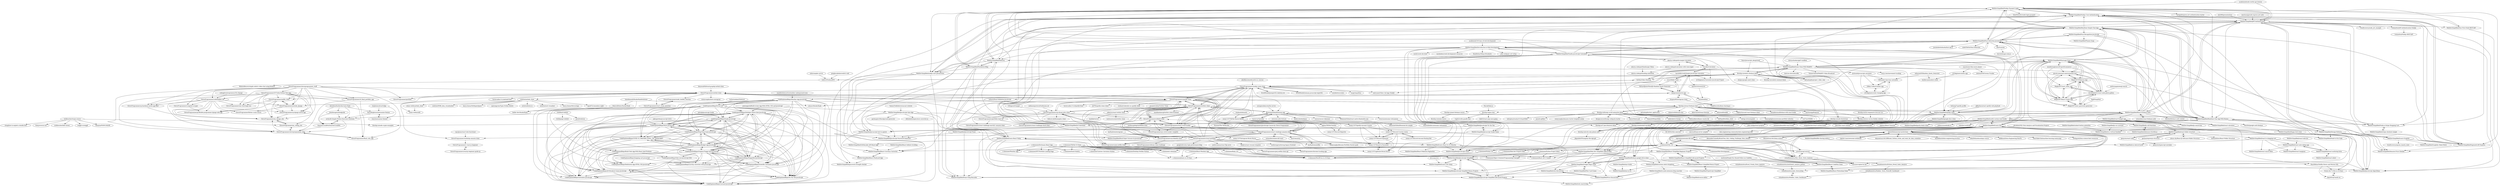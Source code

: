 digraph G {
"WebDevSimplified/Nodejs-Passport-Login" -> "WebDevSimplified/Nodejs-User-Authentication"
"WebDevSimplified/Nodejs-Passport-Login" -> "WebDevSimplified/JWT-Authentication"
"WebDevSimplified/Nodejs-Passport-Login" -> "WebDevSimplified/Realtime-Simple-Chat-App"
"WebDevSimplified/Nodejs-Passport-Login" -> "WebDevSimplified/Realtime-Chat-App-With-Rooms"
"WebDevSimplified/Nodejs-Passport-Login" -> "WebDevSimplified/Mybrary"
"WebDevSimplified/Nodejs-Passport-Login" -> "WebDevSimplified/nodejs-user-permissions"
"WebDevSimplified/Nodejs-Passport-Login" -> "WebDevSimplified/Paginated-API-Express"
"WebDevSimplified/Nodejs-Passport-Login" -> "WebDevSimplified/Your-First-Node-REST-API"
"WebDevSimplified/Nodejs-Passport-Login" -> "WebDevSimplified/url-shortener"
"WebDevSimplified/Nodejs-Passport-Login" -> "WebDevSimplified/Node.js-Stripe-Shopping-Cart"
"WebDevSimplified/Nodejs-Passport-Login" -> "WebDevSimplified/Markdown-Blog"
"WebDevSimplified/Nodejs-Passport-Login" -> "TylerPottsDev/node-login-passport"
"WebDevSimplified/Nodejs-Passport-Login" -> "WebDevSimplified/Face-Detection-JavaScript"
"WebDevSimplified/Nodejs-Passport-Login" -> "WebDevSimplified/JavaScript-Clock"
"WebDevSimplified/Nodejs-Passport-Login" -> "zachgoll/express-jwt-authentication-starter" ["e"=1]
"jamesqquick/Build-A-Quiz-App-With-HTML-CSS-and-JavaScript" -> "WebDevSimplified/JavaScript-Quiz-App" ["e"=1]
"jamesqquick/Build-A-Quiz-App-With-HTML-CSS-and-JavaScript" -> "CodeExplainedRepo/Multiple-Choice-Quiz-JavaScript" ["e"=1]
"WebDevSimplified/Node.js-Stripe-Shopping-Cart" -> "WebDevSimplified/stripe-checkout-simple"
"WebDevSimplified/Node.js-Stripe-Shopping-Cart" -> "WebDevSimplified/Nodejs-User-Authentication"
"WebDevSimplified/Node.js-Stripe-Shopping-Cart" -> "WebDevSimplified/Realtime-Chat-App-With-Rooms"
"AlexanderConnelly/BrainTree_SQL_Coding_Challenge_Data_Analyst" -> "datawithdanny/sql-masterclass" ["e"=1]
"WebDevSimplified/Realtime-Simple-Chat-App" -> "WebDevSimplified/Realtime-Chat-App-With-Rooms"
"WebDevSimplified/Realtime-Simple-Chat-App" -> "WebDevSimplified/Nodejs-User-Authentication"
"WebDevSimplified/Realtime-Simple-Chat-App" -> "WebDevSimplified/Amazon-Price-Checker"
"WebDevSimplified/Realtime-Simple-Chat-App" -> "WebDevSimplified/Nodejs-Passport-Login"
"WebDevSimplified/Realtime-Simple-Chat-App" -> "WebDevSimplified/JavaScript-Password-Generator"
"WebDevSimplified/Realtime-Simple-Chat-App" -> "WebDevSimplified/javascript-text-to-speech"
"WebDevSimplified/Realtime-Simple-Chat-App" -> "WebDevSimplified/Whatsapp-Clone"
"WebDevSimplified/Realtime-Simple-Chat-App" -> "WebDevSimplified/Javascript-Snake-Game"
"WebDevSimplified/Realtime-Simple-Chat-App" -> "WebDevSimplified/JavaScript-Clock"
"WebDevSimplified/Realtime-Simple-Chat-App" -> "WebDevSimplified/Web-Dev-Simplified-Official-Blog"
"WebDevSimplified/Realtime-Simple-Chat-App" -> "WebDevSimplified/Face-Recognition-JavaScript"
"WebDevSimplified/Realtime-Simple-Chat-App" -> "WebDevSimplified/spotify-clone"
"WebDevSimplified/Realtime-Simple-Chat-App" -> "WebDevSimplified/url-shortener"
"WebDevSimplified/Realtime-Simple-Chat-App" -> "WebDevSimplified/Paginated-API-Express"
"WebDevSimplified/Realtime-Simple-Chat-App" -> "WebDevSimplified/JWT-Authentication"
"mgramin/awesome-db-tools" -> "s-shemmee/SQL-101" ["e"=1]
"mgramin/awesome-db-tools" -> "gvwilson/sql-tutorial" ["e"=1]
"mgramin/awesome-db-tools" -> "rishabhnmishra/SQL_Music_Store_Analysis" ["e"=1]
"swasti98/JS-Clock" -> "RichardJamesWard/JS-Random-Quote-Generator"
"swasti98/JS-Clock" -> "harsh98trivedi/Simple-JavaScript-Calculator"
"swasti98/JS-Clock" -> "dangconnie/movie-app"
"WebDevSimplified/Learn-GraphQL" -> "WebDevSimplified/GraphQL-Client-Fetch"
"WebDevSimplified/Learn-GraphQL" -> "bradtraversy/spacex_launch_stats" ["e"=1]
"WebDevSimplified/Learn-GraphQL" -> "WebDevSimplified/Paginated-API-Express"
"bchiang7/spotify-profile" -> "WebDevSimplified/spotify-clone" ["e"=1]
"Yog9/SnapShot" -> "Megh2507/react_password_generator" ["e"=1]
"WebDevSimplified/Face-Detection-JavaScript" -> "WebDevSimplified/Face-Recognition-JavaScript"
"WebDevSimplified/Face-Detection-JavaScript" -> "WebDevSimplified/Zoom-Clone-With-WebRTC"
"WebDevSimplified/Face-Detection-JavaScript" -> "WebDevSimplified/Realtime-Simple-Chat-App"
"WebDevSimplified/Face-Detection-JavaScript" -> "justadudewhohacks/face-api.js" ["e"=1]
"WebDevSimplified/Face-Detection-JavaScript" -> "WebDevSimplified/Realtime-Chat-App-With-Rooms"
"WebDevSimplified/Face-Detection-JavaScript" -> "WebDevSimplified/Nodejs-Passport-Login"
"WebDevSimplified/Face-Detection-JavaScript" -> "WebDevSimplified/React-Firebase-Auth"
"WebDevSimplified/Face-Detection-JavaScript" -> "WebDevSimplified/JWT-Authentication"
"WebDevSimplified/Face-Detection-JavaScript" -> "obartra/ssim"
"WebDevSimplified/Face-Detection-JavaScript" -> "WebDevSimplified/Nodejs-User-Authentication"
"WebDevSimplified/Face-Detection-JavaScript" -> "WebDevSimplified/Vanilla-JavaScript-Calculator"
"WebDevSimplified/Face-Detection-JavaScript" -> "WebDevSimplified/Introduction-to-Web-Development"
"WebDevSimplified/Face-Detection-JavaScript" -> "WebDevSimplified/JavaScript-Clock"
"WebDevSimplified/Face-Detection-JavaScript" -> "codeSTACKr/Face-Detection"
"WebDevSimplified/Face-Detection-JavaScript" -> "WebDevSimplified/url-shortener"
"CodeExplainedRepo/Snake-JavaScript" -> "CodeExplainedRepo/Tetris-JavaScript"
"CodeExplainedRepo/Snake-JavaScript" -> "CodeExplainedRepo/Ping-Pong-Game-JavaScript"
"CodeExplainedRepo/Snake-JavaScript" -> "CodeExplainedRepo/FlappyBird-JavaScript"
"CodeExplainedRepo/Snake-JavaScript" -> "CodeExplainedRepo/2D-Breakout-Game-JavaScript"
"CodeExplainedRepo/Snake-JavaScript" -> "CodeExplainedRepo/Carousel-JavaScript"
"CodeExplainedRepo/Snake-JavaScript" -> "CodeExplainedRepo/Original-Flappy-bird-JavaScript"
"CodeExplainedRepo/Snake-JavaScript" -> "CodeExplainedRepo/Tic-Tac-Toe-JavaScript"
"CodeExplainedRepo/Snake-JavaScript" -> "CodeExplainedRepo/Multiple-Choice-Quiz-JavaScript"
"CodeExplainedRepo/Snake-JavaScript" -> "CodeExplainedRepo/Budget-App-JavaScript"
"CodeExplainedRepo/Snake-JavaScript" -> "CodeExplainedRepo/COVID-19_TRACKER_HTML_CSS_JAVASCRIPT"
"CodeExplainedRepo/Snake-JavaScript" -> "CodeExplainedRepo/Scientific-Calculator-JavaScript"
"CodeExplainedRepo/Snake-JavaScript" -> "CodeExplainedRepo/Calculator-JavaScript"
"codingforentrepreneurs/Try-Django" -> "CleverProgrammer/codedaddies_list" ["e"=1]
"CleverProgrammer/c9_flask_portfolio_app" -> "CleverProgrammer/cleverprogrammer_blog"
"CleverProgrammer/c9_flask_portfolio_app" -> "CleverProgrammer/flask_vote_app"
"WebDevSimplified/Learn-SQL" -> "s-shemmee/SQL-101"
"WebDevSimplified/Learn-SQL" -> "rishabhnmishra/SQL_Music_Store_Analysis"
"WebDevSimplified/Learn-SQL" -> "gvwilson/sql-tutorial"
"WebDevSimplified/Learn-SQL" -> "datawithdanny/sql-masterclass"
"WebDevSimplified/Learn-SQL" -> "ktaranov/sqlserver-kit" ["e"=1]
"WebDevSimplified/Learn-SQL" -> "mgramin/awesome-db-tools" ["e"=1]
"WebDevSimplified/Learn-SQL" -> "WebDevSimplified/Introduction-to-Web-Development"
"WebDevSimplified/Learn-SQL" -> "XD-DENG/SQL-exercise" ["e"=1]
"WebDevSimplified/Learn-SQL" -> "WebDevSimplified/useful-custom-react-hooks"
"WebDevSimplified/Learn-SQL" -> "microsoft/sql-server-samples" ["e"=1]
"WebDevSimplified/Learn-SQL" -> "frozen-dev71/SQL-in-30-Days"
"WebDevSimplified/Learn-SQL" -> "WebDevSimplified/Face-Detection-JavaScript"
"WebDevSimplified/Learn-SQL" -> "data-engineering-community/data-engineering-wiki" ["e"=1]
"WebDevSimplified/Learn-SQL" -> "WebDevSimplified/Design-Patterns"
"WebDevSimplified/Learn-SQL" -> "SharifAthar/Netflix-Shows-and-Movies-SQL"
"WebDevSimplified/Design-Patterns" -> "WebDevSimplified/Nodejs-User-Authentication"
"WebDevSimplified/Design-Patterns" -> "WebDevSimplified/JavaScript-Algorithms"
"WebDevSimplified/Design-Patterns" -> "WebDevSimplified/JWT-Authentication"
"WebDevSimplified/Design-Patterns" -> "WebDevSimplified/Amazon-Price-Checker"
"WebDevSimplified/Design-Patterns" -> "WebDevSimplified/Noob-Vs-Pro-Code"
"WebDevSimplified/Design-Patterns" -> "WebDevSimplified/Learn-GraphQL"
"WebDevSimplified/Design-Patterns" -> "WebDevSimplified/Learn-React-Today"
"abarna-codespot/A-simple-Calculator" -> "abarna-codespot/calculator-with-voice-input"
"abarna-codespot/A-simple-Calculator" -> "WebDevSimplified/Vanilla-JavaScript-Calculator"
"abarna-codespot/A-simple-Calculator" -> "zxcodes/Calculator"
"benawad/fullstack-graphql-airbnb-clone" -> "CleverProgrammer/airbnb-clone" ["e"=1]
"WebDevSimplified/Introduction-to-Web-Development" -> "WebDevSimplified/Vanilla-JavaScript-Calculator"
"WebDevSimplified/Introduction-to-Web-Development" -> "modernweb-dev/web" ["e"=1]
"WebDevSimplified/Introduction-to-Web-Development" -> "WebDevSimplified/Learn-SQL"
"WebDevSimplified/Introduction-to-Web-Development" -> "WebDevSimplified/Web-Dev-Simplified-Official-Blog"
"WebDevSimplified/Introduction-to-Web-Development" -> "WebDevSimplified/Face-Detection-JavaScript"
"WebDevSimplified/Introduction-to-Web-Development" -> "markodenic/web-development-resources" ["e"=1]
"WebDevSimplified/Introduction-to-Web-Development" -> "WebDevSimplified/Nodejs-Passport-Login"
"WebDevSimplified/Introduction-to-Web-Development" -> "WebDevSimplified/Node.js-Stripe-Shopping-Cart"
"WebDevSimplified/Introduction-to-Web-Development" -> "WebDevSimplified/JavaScript-Simplified"
"WebDevSimplified/Introduction-to-Web-Development" -> "WebDevSimplified/Learn-React-In-30-Minutes"
"WebDevSimplified/Introduction-to-Web-Development" -> "WebDevSimplified/Mybrary"
"WebDevSimplified/Introduction-to-Web-Development" -> "WebDevSimplified/Learn-React-Today"
"WebDevSimplified/Introduction-to-Web-Development" -> "ShaifArfan/30days30submits" ["e"=1]
"WebDevSimplified/Introduction-to-Web-Development" -> "john-smilga/js-cart-setup" ["e"=1]
"WebDevSimplified/Introduction-to-Web-Development" -> "WebDevSimplified/spotify-clone"
"hnasr/javascript_playground" -> "fireship-io/webrtc-firebase-demo" ["e"=1]
"hnasr/javascript_playground" -> "WebDevSimplified/Zoom-Clone-With-WebRTC" ["e"=1]
"academind/node-restful-api-tutorial" -> "WebDevSimplified/Nodejs-Passport-Login" ["e"=1]
"academind/node-restful-api-tutorial" -> "WebDevSimplified/JWT-Authentication" ["e"=1]
"satansdeer/react-firebase-auth" -> "WebDevSimplified/React-Firebase-Auth" ["e"=1]
"bevacqua/css" -> "WebDevSimplified/Learn-CSS-Today" ["e"=1]
"gilbarbara/react-spotify-web-playback" -> "WebDevSimplified/spotify-clone" ["e"=1]
"CodeExplainedRepo/To-Do-List" -> "CodeExplainedRepo/Budget-App-JavaScript"
"CodeExplainedRepo/To-Do-List" -> "CodeExplainedRepo/Ping-Pong-Game-JavaScript"
"CodeExplainedRepo/To-Do-List" -> "CodeExplainedRepo/Weather-App-JavaScript"
"CodeExplainedRepo/To-Do-List" -> "CodeExplainedRepo/COVID-19_TRACKER_HTML_CSS_JAVASCRIPT"
"CodeExplainedRepo/To-Do-List" -> "CodeExplainedRepo/Multiple-Choice-Quiz-JavaScript"
"CodeExplainedRepo/To-Do-List" -> "CodeExplainedRepo/Tetris-JavaScript"
"CodeExplainedRepo/To-Do-List" -> "CodeExplainedRepo/Original-Flappy-bird-JavaScript"
"CodeExplainedRepo/To-Do-List" -> "CodeExplainedRepo/Tic-Tac-Toe-JavaScript"
"CodeExplainedRepo/To-Do-List" -> "CodeExplainedRepo/Carousel-JavaScript"
"CodeExplainedRepo/To-Do-List" -> "CodeExplainedRepo/Snake-JavaScript"
"CodeExplainedRepo/To-Do-List" -> "CodeExplainedRepo/Calculator-JavaScript"
"CodeExplainedRepo/To-Do-List" -> "CodeExplainedRepo/FlappyBird-JavaScript"
"CodeExplainedRepo/To-Do-List" -> "CodeExplainedRepo/Scientific-Calculator-JavaScript"
"CodeExplainedRepo/To-Do-List" -> "CodeExplainedRepo/2D-Breakout-Game-JavaScript"
"CodeExplainedRepo/To-Do-List" -> "CodeExplainedRepo/Todo-List-JavaScript-ES6"
"tuyenvm/OpenKey" -> "BluezoneGlobal/bluezone-app" ["e"=1]
"WebDevSimplified/Vanilla-JavaScript-Calculator" -> "abarna-codespot/A-simple-Calculator"
"WebDevSimplified/Vanilla-JavaScript-Calculator" -> "WebDevSimplified/Javascript-Snake-Game"
"WebDevSimplified/Vanilla-JavaScript-Calculator" -> "WebDevSimplified/JavaScript-Tic-Tac-Toe"
"WebDevSimplified/Vanilla-JavaScript-Calculator" -> "WebDevSimplified/JavaScript-Clock"
"WebDevSimplified/Vanilla-JavaScript-Calculator" -> "WebDevSimplified/Introduction-to-Web-Development"
"WebDevSimplified/Vanilla-JavaScript-Calculator" -> "WebDevSimplified/JavaScript-Simplified-Advanced-Projects"
"WebDevSimplified/Vanilla-JavaScript-Calculator" -> "WebDevSimplified/Web-Dev-Simplified-Official-Blog"
"WebDevSimplified/Vanilla-JavaScript-Calculator" -> "WebDevSimplified/React-Currency-Converter"
"WebDevSimplified/Vanilla-JavaScript-Calculator" -> "zxcodes/Calculator"
"WebDevSimplified/Vanilla-JavaScript-Calculator" -> "WebDevSimplified/Face-Detection-JavaScript"
"WebDevSimplified/Vanilla-JavaScript-Calculator" -> "WebDevSimplified/Nodejs-Passport-Login"
"WebDevSimplified/Vanilla-JavaScript-Calculator" -> "WebDevSimplified/Learn-React-In-30-Minutes"
"WebDevSimplified/Vanilla-JavaScript-Calculator" -> "WebDevSimplified/Realtime-Simple-Chat-App"
"WebDevSimplified/Vanilla-JavaScript-Calculator" -> "WebDevSimplified/Whatsapp-Clone"
"WebDevSimplified/Vanilla-JavaScript-Calculator" -> "WebDevSimplified/Mybrary"
"CodeExplainedRepo/Original-Flappy-bird-JavaScript" -> "CodeExplainedRepo/Carousel-JavaScript"
"CodeExplainedRepo/Original-Flappy-bird-JavaScript" -> "CodeExplainedRepo/2D-Breakout-Game-JavaScript"
"CodeExplainedRepo/Original-Flappy-bird-JavaScript" -> "CodeExplainedRepo/Tic-Tac-Toe-JavaScript"
"CodeExplainedRepo/Original-Flappy-bird-JavaScript" -> "CodeExplainedRepo/Calculator-JavaScript"
"CodeExplainedRepo/Original-Flappy-bird-JavaScript" -> "CodeExplainedRepo/curreny-converter-with-javascript"
"CodeExplainedRepo/Original-Flappy-bird-JavaScript" -> "CodeExplainedRepo/Scientific-Calculator-JavaScript"
"CodeExplainedRepo/Original-Flappy-bird-JavaScript" -> "CodeExplainedRepo/COVID-19_TRACKER_HTML_CSS_JAVASCRIPT"
"CodeExplainedRepo/Original-Flappy-bird-JavaScript" -> "CodeExplainedRepo/Meditation-App-HTML-CSS-JavaScript"
"CodeExplainedRepo/Original-Flappy-bird-JavaScript" -> "CodeExplainedRepo/Budget-App-JavaScript"
"CodeExplainedRepo/Original-Flappy-bird-JavaScript" -> "CodeExplainedRepo/Todo-List-JavaScript-ES6"
"CodeExplainedRepo/Original-Flappy-bird-JavaScript" -> "CodeExplainedRepo/FlappyBird-JavaScript"
"CodeExplainedRepo/Weather-App-JavaScript" -> "CodeExplainedRepo/Budget-App-JavaScript"
"CodeExplainedRepo/Weather-App-JavaScript" -> "dangconnie/movie-app"
"CodeExplainedRepo/Weather-App-JavaScript" -> "CodeExplainedRepo/Tic-Tac-Toe-JavaScript"
"CodeExplainedRepo/Weather-App-JavaScript" -> "CodeExplainedRepo/COVID-19_TRACKER_HTML_CSS_JAVASCRIPT"
"CodeExplainedRepo/Weather-App-JavaScript" -> "CodeExplainedRepo/Carousel-JavaScript"
"CodeExplainedRepo/Weather-App-JavaScript" -> "CodeExplainedRepo/To-Do-List"
"CodeExplainedRepo/Weather-App-JavaScript" -> "CodeExplainedRepo/Ping-Pong-Game-JavaScript"
"CodeExplainedRepo/Weather-App-JavaScript" -> "CodeExplainedRepo/Multiple-Choice-Quiz-JavaScript"
"CodeExplainedRepo/Weather-App-JavaScript" -> "CodeExplainedRepo/Original-Flappy-bird-JavaScript"
"CodeExplainedRepo/Weather-App-JavaScript" -> "CodeExplainedRepo/Scientific-Calculator-JavaScript"
"CodeExplainedRepo/Weather-App-JavaScript" -> "CodeExplainedRepo/Calculator-JavaScript"
"CodeExplainedRepo/Weather-App-JavaScript" -> "CodeExplainedRepo/2D-Breakout-Game-JavaScript"
"CodeExplainedRepo/Weather-App-JavaScript" -> "CodeExplainedRepo/Tetris-JavaScript"
"CodeExplainedRepo/Weather-App-JavaScript" -> "CodeExplainedRepo/Snake-JavaScript"
"CodeExplainedRepo/Weather-App-JavaScript" -> "CodeExplainedRepo/FlappyBird-JavaScript"
"alex996/presentations" -> "WebDevSimplified/JWT-Authentication" ["e"=1]
"WebDevSimplified/Mybrary" -> "WebDevSimplified/Nodejs-User-Authentication"
"WebDevSimplified/Mybrary" -> "WebDevSimplified/Learn-React-Today"
"WebDevSimplified/Mybrary" -> "WebDevSimplified/Nodejs-Passport-Login"
"WebDevSimplified/Mybrary" -> "WebDevSimplified/Markdown-Blog"
"WebDevSimplified/Mybrary" -> "WebDevSimplified/nodejs-user-permissions"
"abarna-codespot/calculator-with-voice-input" -> "abarna-codespot/loading-animation"
"webrtc/FirebaseRTC" -> "WebsiteBeaver/simple-webrtc-video-chat-using-firebase" ["e"=1]
"webrtc/FirebaseRTC" -> "fireship-io/webrtc-firebase-demo"
"WebDevSimplified/JavaScript-Quiz-App" -> "garimajain18/background-generator" ["e"=1]
"WebDevSimplified/JavaScript-Quiz-App" -> "WebDevSimplified/javascript-text-to-speech"
"WebDevSimplified/JavaScript-Quiz-App" -> "WebDevSimplified/JavaScript-Simplified-Bonus-Projects"
"WebDevSimplified/JavaScript-Quiz-App" -> "WebDevSimplified/Realtime-Chat-App-With-Rooms"
"WebDevSimplified/JavaScript-Quiz-App" -> "WebDevSimplified/JavaScript-Password-Generator"
"WebDevSimplified/JavaScript-Quiz-App" -> "WebDevSimplified/JavaScript-Simplified"
"WebDevSimplified/JavaScript-Quiz-App" -> "ellehallal/temperature-converter-js" ["e"=1]
"praneetrohida/Twitter-Clone" -> "jalbertsr/react-twitter-clone" ["e"=1]
"WebDevSimplified/Face-Recognition-JavaScript" -> "WebDevSimplified/Face-Detection-JavaScript"
"WebDevSimplified/Face-Recognition-JavaScript" -> "WebDevSimplified/Realtime-Chat-App-With-Rooms"
"WebDevSimplified/Face-Recognition-JavaScript" -> "WebDevSimplified/Thanos-Snap"
"WebDevSimplified/Face-Recognition-JavaScript" -> "WebDevSimplified/JavaScript-Algorithms"
"CodeExplainedRepo/Ping-Pong-Game-JavaScript" -> "CodeExplainedRepo/Tetris-JavaScript"
"CodeExplainedRepo/Ping-Pong-Game-JavaScript" -> "CodeExplainedRepo/2D-Breakout-Game-JavaScript"
"CodeExplainedRepo/Ping-Pong-Game-JavaScript" -> "CodeExplainedRepo/Tic-Tac-Toe-JavaScript"
"CodeExplainedRepo/Ping-Pong-Game-JavaScript" -> "CodeExplainedRepo/Carousel-JavaScript"
"CodeExplainedRepo/Ping-Pong-Game-JavaScript" -> "CodeExplainedRepo/COVID-19_TRACKER_HTML_CSS_JAVASCRIPT"
"CodeExplainedRepo/Ping-Pong-Game-JavaScript" -> "CodeExplainedRepo/Calculator-JavaScript"
"CodeExplainedRepo/Ping-Pong-Game-JavaScript" -> "CodeExplainedRepo/FlappyBird-JavaScript"
"CodeExplainedRepo/Ping-Pong-Game-JavaScript" -> "CodeExplainedRepo/Budget-App-JavaScript"
"CodeExplainedRepo/Ping-Pong-Game-JavaScript" -> "CodeExplainedRepo/Snake-JavaScript"
"CodeExplainedRepo/Ping-Pong-Game-JavaScript" -> "CodeExplainedRepo/Scientific-Calculator-JavaScript"
"CodeExplainedRepo/Ping-Pong-Game-JavaScript" -> "CodeExplainedRepo/Multiple-Choice-Quiz-JavaScript"
"CodeExplainedRepo/Ping-Pong-Game-JavaScript" -> "CodeExplainedRepo/Original-Flappy-bird-JavaScript"
"CodeExplainedRepo/Tetris-JavaScript" -> "CodeExplainedRepo/Ping-Pong-Game-JavaScript"
"CodeExplainedRepo/Tetris-JavaScript" -> "CodeExplainedRepo/Carousel-JavaScript"
"CodeExplainedRepo/Tetris-JavaScript" -> "CodeExplainedRepo/2D-Breakout-Game-JavaScript"
"CodeExplainedRepo/Tetris-JavaScript" -> "CodeExplainedRepo/Snake-JavaScript"
"CodeExplainedRepo/Tetris-JavaScript" -> "CodeExplainedRepo/Tic-Tac-Toe-JavaScript"
"CodeExplainedRepo/Tetris-JavaScript" -> "CodeExplainedRepo/Calculator-JavaScript"
"CodeExplainedRepo/Tetris-JavaScript" -> "CodeExplainedRepo/FlappyBird-JavaScript"
"CodeExplainedRepo/Tetris-JavaScript" -> "CodeExplainedRepo/Multiple-Choice-Quiz-JavaScript"
"CodeExplainedRepo/Tetris-JavaScript" -> "CodeExplainedRepo/Original-Flappy-bird-JavaScript"
"CodeExplainedRepo/Tetris-JavaScript" -> "CodeExplainedRepo/Budget-App-JavaScript"
"CodeExplainedRepo/Tetris-JavaScript" -> "CodeExplainedRepo/Scientific-Calculator-JavaScript"
"CodeExplainedRepo/Tetris-JavaScript" -> "CodeExplainedRepo/COVID-19_TRACKER_HTML_CSS_JAVASCRIPT"
"CodeExplainedRepo/Tetris-JavaScript" -> "CodeExplainedRepo/Build-Todo-App-With-React-And-Firebase"
"CBStanley12/js-loan-calculator" -> "LRiley-Codes/Counter-app"
"CBStanley12/js-loan-calculator" -> "JS-Beginners/color-changing-app"
"WebDevSimplified/Realtime-Chat-App-With-Rooms" -> "WebDevSimplified/Realtime-Simple-Chat-App"
"WebDevSimplified/Realtime-Chat-App-With-Rooms" -> "WebDevSimplified/javascript-text-to-speech"
"WebDevSimplified/Realtime-Chat-App-With-Rooms" -> "WebDevSimplified/Nodejs-User-Authentication"
"WebDevSimplified/Realtime-Chat-App-With-Rooms" -> "WebDevSimplified/Amazon-Price-Checker"
"WebDevSimplified/Realtime-Chat-App-With-Rooms" -> "WebDevSimplified/Piano-Song-Recorder"
"WebDevSimplified/Realtime-Chat-App-With-Rooms" -> "WebDevSimplified/url-shortener"
"WebDevSimplified/Realtime-Chat-App-With-Rooms" -> "WebDevSimplified/Paginated-API-Express"
"WebDevSimplified/Realtime-Chat-App-With-Rooms" -> "WebDevSimplified/JavaScript-Algorithms"
"WebDevSimplified/Realtime-Chat-App-With-Rooms" -> "WebDevSimplified/Node.js-Stripe-Shopping-Cart"
"WebDevSimplified/Your-First-Node-REST-API" -> "WebDevSimplified/JavaScript-Algorithms"
"WebDevSimplified/Your-First-Node-REST-API" -> "WebDevSimplified/Nodejs-User-Authentication"
"CleverProgrammer/cp-barebone-movie-app-final" -> "CleverProgrammer/my_django_site"
"WebDevSimplified/Nodejs-User-Authentication" -> "WebDevSimplified/JWT-Authentication"
"WebDevSimplified/Nodejs-User-Authentication" -> "WebDevSimplified/Nodejs-Passport-Login"
"WebDevSimplified/Nodejs-User-Authentication" -> "WebDevSimplified/Paginated-API-Express"
"WebDevSimplified/Nodejs-User-Authentication" -> "WebDevSimplified/Realtime-Chat-App-With-Rooms"
"WebDevSimplified/Nodejs-User-Authentication" -> "WebDevSimplified/Amazon-Price-Checker"
"WebDevSimplified/Nodejs-User-Authentication" -> "WebDevSimplified/nodejs-user-permissions"
"WebDevSimplified/Nodejs-User-Authentication" -> "WebDevSimplified/React-Currency-Converter"
"abarna-codespot/Hamburger-Menu" -> "abarna-codespot/loading-animation"
"mrkchoi/airbnb_clone" -> "sjaisongyoon/Typin-Strikin-Robots"
"mrkchoi/airbnb_clone" -> "mrkchoi/kchoi.io"
"mrkchoi/airbnb_clone" -> "mrkchoi/sort-visualizer"
"mrkchoi/airbnb_clone" -> "selam-weldu/airbnb_clone"
"mrkchoi/airbnb_clone" -> "selam-weldu/shift"
"mrkchoi/airbnb_clone" -> "kavya-kumar94/cravings"
"mrkchoi/airbnb_clone" -> "spark721/moonless-night"
"mrkchoi/airbnb_clone" -> "mrkchoi/WHR_data_visualization"
"mrkchoi/airbnb_clone" -> "kavya-kumar94/HypnoSpace"
"CodeExplainedRepo/FlappyBird-JavaScript" -> "CodeExplainedRepo/Ping-Pong-Game-JavaScript"
"CodeExplainedRepo/FlappyBird-JavaScript" -> "CodeExplainedRepo/Tetris-JavaScript"
"CodeExplainedRepo/FlappyBird-JavaScript" -> "CodeExplainedRepo/Original-Flappy-bird-JavaScript"
"CodeExplainedRepo/FlappyBird-JavaScript" -> "CodeExplainedRepo/Tic-Tac-Toe-JavaScript"
"CodeExplainedRepo/FlappyBird-JavaScript" -> "CodeExplainedRepo/2D-Breakout-Game-JavaScript"
"CodeExplainedRepo/FlappyBird-JavaScript" -> "CodeExplainedRepo/Snake-JavaScript"
"CodeExplainedRepo/FlappyBird-JavaScript" -> "CodeExplainedRepo/Carousel-JavaScript"
"CodeExplainedRepo/FlappyBird-JavaScript" -> "CodeExplainedRepo/Multiple-Choice-Quiz-JavaScript"
"CodeExplainedRepo/FlappyBird-JavaScript" -> "CodeExplainedRepo/Calculator-JavaScript"
"CodeExplainedRepo/FlappyBird-JavaScript" -> "CodeExplainedRepo/COVID-19_TRACKER_HTML_CSS_JAVASCRIPT"
"CodeExplainedRepo/FlappyBird-JavaScript" -> "CodeExplainedRepo/Scientific-Calculator-JavaScript"
"CodeExplainedRepo/FlappyBird-JavaScript" -> "CodeExplainedRepo/Budget-App-JavaScript"
"CodeExplainedRepo/FlappyBird-JavaScript" -> "CodeExplainedRepo/Meditation-App-HTML-CSS-JavaScript"
"CodeExplainedRepo/FlappyBird-JavaScript" -> "CodeExplainedRepo/curreny-converter-with-javascript"
"CodeExplainedRepo/Multiple-Choice-Quiz-JavaScript" -> "CodeExplainedRepo/Carousel-JavaScript"
"CodeExplainedRepo/Multiple-Choice-Quiz-JavaScript" -> "CodeExplainedRepo/Tic-Tac-Toe-JavaScript"
"CodeExplainedRepo/Multiple-Choice-Quiz-JavaScript" -> "CodeExplainedRepo/Budget-App-JavaScript"
"CodeExplainedRepo/Multiple-Choice-Quiz-JavaScript" -> "CodeExplainedRepo/Calculator-JavaScript"
"CodeExplainedRepo/Multiple-Choice-Quiz-JavaScript" -> "CodeExplainedRepo/Ping-Pong-Game-JavaScript"
"CodeExplainedRepo/Multiple-Choice-Quiz-JavaScript" -> "CodeExplainedRepo/2D-Breakout-Game-JavaScript"
"CodeExplainedRepo/Multiple-Choice-Quiz-JavaScript" -> "CodeExplainedRepo/Tetris-JavaScript"
"CodeExplainedRepo/Multiple-Choice-Quiz-JavaScript" -> "CodeExplainedRepo/Original-Flappy-bird-JavaScript"
"CodeExplainedRepo/Multiple-Choice-Quiz-JavaScript" -> "CodeExplainedRepo/Scientific-Calculator-JavaScript"
"CodeExplainedRepo/Multiple-Choice-Quiz-JavaScript" -> "CodeExplainedRepo/COVID-19_TRACKER_HTML_CSS_JAVASCRIPT"
"CodeExplainedRepo/Multiple-Choice-Quiz-JavaScript" -> "CodeExplainedRepo/curreny-converter-with-javascript"
"CodeExplainedRepo/Multiple-Choice-Quiz-JavaScript" -> "CodeExplainedRepo/FlappyBird-JavaScript"
"CodeExplainedRepo/Multiple-Choice-Quiz-JavaScript" -> "CodeExplainedRepo/Build-Todo-App-With-React-And-Firebase"
"CodeExplainedRepo/Multiple-Choice-Quiz-JavaScript" -> "CodeExplainedRepo/Snake-JavaScript"
"CodeExplainedRepo/Multiple-Choice-Quiz-JavaScript" -> "CodeExplainedRepo/Meditation-App-HTML-CSS-JavaScript"
"jalbertsr/react-twitter-clone" -> "hadebk/twirrer"
"jalbertsr/react-twitter-clone" -> "mateuszwszola/twitter-clone"
"CodeExplainedRepo/2D-Breakout-Game-JavaScript" -> "CodeExplainedRepo/Carousel-JavaScript"
"CodeExplainedRepo/2D-Breakout-Game-JavaScript" -> "CodeExplainedRepo/Tic-Tac-Toe-JavaScript"
"CodeExplainedRepo/2D-Breakout-Game-JavaScript" -> "CodeExplainedRepo/Calculator-JavaScript"
"ybg345/sql-hands-on" -> "frozen-dev71/SQL-in-30-Days"
"selam-weldu/airbnb_clone" -> "selam-weldu/shift"
"CleverProgrammer/my_coding_site" -> "CleverProgrammer/my_django_site"
"CleverProgrammer/my_coding_site" -> "CleverProgrammer/cleverprogrammer_blog"
"CleverProgrammer/my_django_site" -> "CleverProgrammer/my_coding_site"
"CleverProgrammer/cp-django-movie-app" -> "CleverProgrammer/my_django_site"
"thecodinghouse/mezzanine-themes" -> "renyi/mezzanine-themes"
"thecodinghouse/mezzanine-themes" -> "arsho/46-Simple-Python-Exercises-Solutions"
"fireship-io/react-firebase-chat" -> "iamshaunjp/firegram" ["e"=1]
"fireship-io/react-firebase-chat" -> "WebDevSimplified/React-Firebase-Auth"
"fireship-io/react-firebase-chat" -> "WebDevSimplified/Whatsapp-Clone"
"fireship-io/react-firebase-chat" -> "adrianhajdin/chat_application" ["e"=1]
"fireship-io/react-firebase-chat" -> "CleverProgrammers/spotify-clone"
"fireship-io/react-firebase-chat" -> "fireship-io/gun-chat"
"fireship-io/react-firebase-chat" -> "fireship-io/next-firebase-course" ["e"=1]
"fireship-io/react-firebase-chat" -> "fireship-io/threejs-scroll-animation-demo"
"fireship-io/react-firebase-chat" -> "alamorre/fullstack-chat" ["e"=1]
"fireship-io/react-firebase-chat" -> "fireship-io/wavy-curvey-blobby-website"
"fireship-io/react-firebase-chat" -> "AlterClassIO/react-firechat"
"fireship-io/react-firebase-chat" -> "benawad/lireddit" ["e"=1]
"fireship-io/react-firebase-chat" -> "hidjou/classsed-react-firebase-client" ["e"=1]
"fireship-io/react-firebase-chat" -> "briandesousa/firebase-with-react-hooks"
"fireship-io/react-firebase-chat" -> "WebDevSimplified/spotify-clone"
"ptyadana/SQL-Data-Analysis-and-Visualization-Projects" -> "datawithdanny/sql-masterclass" ["e"=1]
"CleverProgrammers/twitter-clone" -> "CleverProgrammers/nodejs-zoom-clone"
"CleverProgrammers/twitter-clone" -> "CleverProgrammers/spotify-clone"
"CleverProgrammers/twitter-clone" -> "CleverProgrammers/tiktok-clone"
"CleverProgrammers/twitter-clone" -> "CleverProgrammers/react-covid-tracker"
"CleverProgrammers/twitter-clone" -> "CleverProgrammer/airbnb-clone"
"CleverProgrammers/twitter-clone" -> "CleverProgrammers/react-challenge-amazon-clone"
"CleverProgrammers/twitter-clone" -> "zoony1337/TikTok-Shares-Botter"
"CleverProgrammers/twitter-clone" -> "BluezoneGlobal/bluezone-app"
"CleverProgrammers/twitter-clone" -> "CleverProgrammers/pwj-netflix-clone"
"CleverProgrammers/twitter-clone" -> "manikandanraji/twitter-clone-frontend" ["e"=1]
"CleverProgrammers/twitter-clone" -> "CleverProgrammers/cp-disney-plus-clone"
"CleverProgrammers/twitter-clone" -> "CleverProgrammers/js-covid-tracker-complete"
"CleverProgrammers/twitter-clone" -> "jalbertsr/react-twitter-clone"
"CleverProgrammers/twitter-clone" -> "CleverProgrammers/cp-linkedin-clone"
"tusharnankani/ToDoList" -> "CodeExplainedRepo/To-Do-List"
"unsplash/datasets" -> "zoony1337/TikTok-Shares-Botter" ["e"=1]
"CleverProgrammers/react-challenge-amazon-clone" -> "CleverProgrammers/react-portfolio"
"CleverProgrammers/react-challenge-amazon-clone" -> "CleverProgrammers/spotify-clone"
"CleverProgrammers/react-challenge-amazon-clone" -> "CleverProgrammers/react-covid-tracker"
"CleverProgrammers/react-challenge-amazon-clone" -> "CleverProgrammers/twitter-clone"
"CleverProgrammers/react-challenge-amazon-clone" -> "satansdeer/minecraft-react" ["e"=1]
"CleverProgrammers/react-challenge-amazon-clone" -> "CleverProgrammer/airbnb-clone"
"CleverProgrammers/react-challenge-amazon-clone" -> "CleverProgrammers/pwj-netflix-clone"
"CleverProgrammers/react-challenge-amazon-clone" -> "CleverProgrammers/cp-disney-plus-clone"
"CleverProgrammers/react-challenge-amazon-clone" -> "CleverProgrammers/tiktok-clone"
"CleverProgrammers/react-challenge-amazon-clone" -> "CleverProgrammers/nodejs-zoom-clone"
"CleverProgrammers/react-challenge-amazon-clone" -> "sonnysangha/Resume-Portfolio-Starter-pack" ["e"=1]
"CleverProgrammers/react-challenge-amazon-clone" -> "basir/amazona" ["e"=1]
"CleverProgrammers/react-challenge-amazon-clone" -> "karlhadwen/netflix" ["e"=1]
"CleverProgrammers/react-challenge-amazon-clone" -> "CleverProgrammer/workshop-amazon-clone"
"CleverProgrammers/react-challenge-amazon-clone" -> "CleverProgrammers/cp-linkedin-clone"
"khuyentran1401/Data-science" -> "datawithdanny/sql-masterclass" ["e"=1]
"sayantanm19/js-music-player" -> "JS-Beginners/notes-app"
"sayantanm19/js-music-player" -> "Ashish2030/Corona-Tracker"
"CleverProgrammers/tiktok-clone" -> "CleverProgrammers/spotify-clone"
"CleverProgrammers/tiktok-clone" -> "CleverProgrammers/pwj-netflix-clone"
"CleverProgrammers/tiktok-clone" -> "CleverProgrammers/twitter-clone"
"CleverProgrammers/tiktok-clone" -> "matheuspelegrino/tiktok-clone" ["e"=1]
"CleverProgrammers/tiktok-clone" -> "CleverProgrammers/react-covid-tracker"
"CleverProgrammers/tiktok-clone" -> "CleverProgrammers/js-covid-tracker-complete"
"CleverProgrammers/tiktok-clone" -> "CleverProgrammers/nodejs-zoom-clone"
"ktaranov/sqlserver-kit" -> "s-shemmee/SQL-101" ["e"=1]
"karlhadwen/netflix" -> "CleverProgrammers/react-challenge-amazon-clone" ["e"=1]
"jupyter-naas/awesome-notebooks" -> "datawithdanny/sql-masterclass" ["e"=1]
"WebDevSimplified/Zoom-Clone-With-WebRTC" -> "WebDevSimplified/Face-Detection-JavaScript"
"WebDevSimplified/Zoom-Clone-With-WebRTC" -> "CleverProgrammers/nodejs-zoom-clone"
"WebDevSimplified/Zoom-Clone-With-WebRTC" -> "0x5eba/Video-Meeting" ["e"=1]
"WebDevSimplified/Zoom-Clone-With-WebRTC" -> "WebDevSimplified/Whatsapp-Clone"
"WebDevSimplified/Zoom-Clone-With-WebRTC" -> "adrianhajdin/project_video_chat" ["e"=1]
"WebDevSimplified/Zoom-Clone-With-WebRTC" -> "WebDevSimplified/Realtime-Simple-Chat-App"
"WebDevSimplified/Zoom-Clone-With-WebRTC" -> "amirsanni/Video-Call-App-NodeJS" ["e"=1]
"WebDevSimplified/Zoom-Clone-With-WebRTC" -> "WebDevSimplified/Nodejs-Passport-Login"
"WebDevSimplified/Zoom-Clone-With-WebRTC" -> "WebDevSimplified/Realtime-Chat-App-With-Rooms"
"WebDevSimplified/Zoom-Clone-With-WebRTC" -> "fireship-io/webrtc-firebase-demo"
"WebDevSimplified/Zoom-Clone-With-WebRTC" -> "surya-veer/movement-tracking" ["e"=1]
"WebDevSimplified/Zoom-Clone-With-WebRTC" -> "WebDevSimplified/spotify-clone"
"WebDevSimplified/Zoom-Clone-With-WebRTC" -> "imersao-alura/aluraflix" ["e"=1]
"WebDevSimplified/Zoom-Clone-With-WebRTC" -> "TannerGabriel/WebRTC-Video-Broadcast" ["e"=1]
"WebDevSimplified/Zoom-Clone-With-WebRTC" -> "WebDevSimplified/Web-Dev-Simplified-Official-Blog"
"CleverProgrammers/react-covid-tracker" -> "CleverProgrammers/spotify-clone"
"CleverProgrammers/react-covid-tracker" -> "CleverProgrammers/js-covid-tracker-complete"
"CleverProgrammers/react-covid-tracker" -> "CleverProgrammers/tiktok-clone"
"CleverProgrammers/react-covid-tracker" -> "CleverProgrammers/twitter-clone"
"CleverProgrammers/react-covid-tracker" -> "CleverProgrammer/airbnb-clone"
"CleverProgrammers/react-covid-tracker" -> "CleverProgrammers/cp-disney-plus-clone"
"CleverProgrammers/react-covid-tracker" -> "CleverProgrammers/react-challenge-amazon-clone"
"CleverProgrammers/react-portfolio" -> "CleverProgrammers/react-challenge-amazon-clone"
"CleverProgrammers/react-portfolio" -> "CleverProgrammers/spotify-clone"
"CleverProgrammers/react-portfolio" -> "CleverProgrammer/airbnb-clone"
"CleverProgrammers/react-portfolio" -> "CleverProgrammers/react-covid-tracker"
"CleverProgrammers/react-portfolio" -> "CleverProgrammers/twitter-clone"
"CleverProgrammers/react-portfolio" -> "CleverProgrammers/nodejs-zoom-clone"
"CleverProgrammers/react-portfolio" -> "sonnysangha/Resume-Portfolio-Starter-pack" ["e"=1]
"CleverProgrammers/react-portfolio" -> "google/eleventy-high-performance-blog" ["e"=1]
"CleverProgrammers/react-portfolio" -> "CleverProgrammers/pwj-netflix-clone"
"CleverProgrammers/react-portfolio" -> "joshwcomeau/react-flip-move" ["e"=1]
"CleverProgrammers/react-portfolio" -> "CleverProgrammers/tiktok-clone"
"CleverProgrammers/react-portfolio" -> "tbakerx/react-resume-template" ["e"=1]
"CleverProgrammers/react-portfolio" -> "sushiswap/sushiswap-legacy-frontend" ["e"=1]
"CleverProgrammers/react-portfolio" -> "karlhadwen/netflix" ["e"=1]
"iamshaunjp/node-express-jwt-auth" -> "WebDevSimplified/JWT-Authentication" ["e"=1]
"WebDevSimplified/JWT-Authentication" -> "WebDevSimplified/Nodejs-User-Authentication"
"WebDevSimplified/JWT-Authentication" -> "WebDevSimplified/Nodejs-Passport-Login"
"WebDevSimplified/JWT-Authentication" -> "WebDevSimplified/nodejs-user-permissions"
"WebDevSimplified/JWT-Authentication" -> "WebDevSimplified/Node.js-Stripe-Shopping-Cart"
"WebDevSimplified/JWT-Authentication" -> "WebDevSimplified/Design-Patterns"
"WebDevSimplified/JWT-Authentication" -> "WebDevSimplified/Your-First-Node-REST-API"
"WebDevSimplified/JWT-Authentication" -> "WebDevSimplified/Paginated-API-Express"
"WebDevSimplified/JWT-Authentication" -> "WebDevSimplified/JavaScript-Algorithms"
"WebDevSimplified/JWT-Authentication" -> "WebDevSimplified/Realtime-Chat-App-With-Rooms"
"WebDevSimplified/JWT-Authentication" -> "WebDevSimplified/Realtime-Simple-Chat-App"
"WebDevSimplified/JWT-Authentication" -> "WebDevSimplified/React-Firebase-Auth"
"WebDevSimplified/JWT-Authentication" -> "trulymittal/API-Authentication-NodeJs"
"WebDevSimplified/JWT-Authentication" -> "bradtraversy/node_jwt_example" ["e"=1]
"WebDevSimplified/JWT-Authentication" -> "WebDevSimplified/Learn-GraphQL"
"WebDevSimplified/JWT-Authentication" -> "WebDevSimplified/Mybrary"
"WebDevSimplified/Web-Dev-Simplified-Official-Blog" -> "WebDevSimplified/JavaScript-Simplified-Bonus-Projects"
"WebDevSimplified/Web-Dev-Simplified-Official-Blog" -> "WebDevSimplified/JavaScript-Simplified-Advanced-Projects"
"WebDevSimplified/Web-Dev-Simplified-Official-Blog" -> "WebDevSimplified/JavaScript-Simplified"
"WebDevSimplified/Web-Dev-Simplified-Official-Blog" -> "WebDevSimplified/firebase-google-drive-clone"
"WebDevSimplified/Web-Dev-Simplified-Official-Blog" -> "WebDevSimplified/Google-Maps-Clone"
"YaninaTrekhleb/restaurant-website" -> "WebDevSimplified/JavaScript-Quiz-App" ["e"=1]
"shreyashankar/gpt3-sandbox" -> "WebDevSimplified/Zoom-Clone-With-WebRTC" ["e"=1]
"0x5eba/Video-Meeting" -> "CleverProgrammers/nodejs-zoom-clone" ["e"=1]
"0x5eba/Video-Meeting" -> "WebDevSimplified/Zoom-Clone-With-WebRTC" ["e"=1]
"zxcodes/Calculator" -> "harsh98trivedi/Simple-JavaScript-Calculator"
"zxcodes/Calculator" -> "abarna-codespot/A-simple-Calculator"
"zxcodes/Calculator" -> "JS-Beginners/Calculator-JavaScript-Project" ["e"=1]
"zxcodes/Calculator" -> "ayoisaiah/javascript-calculator"
"harsh98trivedi/Simple-JavaScript-Calculator" -> "swasti98/JS-Clock"
"harsh98trivedi/Simple-JavaScript-Calculator" -> "dangconnie/movie-app"
"harsh98trivedi/Simple-JavaScript-Calculator" -> "JS-Beginners/Calculator-JavaScript-Project" ["e"=1]
"harsh98trivedi/Simple-JavaScript-Calculator" -> "zxcodes/Calculator"
"harsh98trivedi/Simple-JavaScript-Calculator" -> "mjowers/GroceryList"
"bzapata95/instagram-clone" -> "VirgilSecurity/demo-sharing-js"
"bzapata95/instagram-clone" -> "dangconnie/movie-app"
"WebDevSimplified/Whatsapp-Clone" -> "chrisblakely01/react-node-photo-gallery"
"WebDevSimplified/Whatsapp-Clone" -> "Megh2507/React-Crypto-App"
"WebDevSimplified/Whatsapp-Clone" -> "Megh2507/Pokemon-App"
"WebDevSimplified/Whatsapp-Clone" -> "piyush-eon/react-entertainment-hub"
"WebDevSimplified/Whatsapp-Clone" -> "Megh2507/react_password_generator"
"WebDevSimplified/Whatsapp-Clone" -> "WebDevSimplified/Realtime-Simple-Chat-App"
"WebDevSimplified/Whatsapp-Clone" -> "Megh2507/react_notes_app"
"WebDevSimplified/Whatsapp-Clone" -> "WebDevSimplified/React-Photoshop-Clone"
"WebDevSimplified/Whatsapp-Clone" -> "WebDevSimplified/spotify-clone"
"WebDevSimplified/Whatsapp-Clone" -> "WebDevSimplified/Realtime-Chat-App-With-Rooms"
"WebDevSimplified/Whatsapp-Clone" -> "meabhisingh/mernProjectEcommerce" ["e"=1]
"WebDevSimplified/Whatsapp-Clone" -> "WebDevSimplified/Zoom-Clone-With-WebRTC"
"karlhadwen/instagram" -> "CleverProgrammers/cp-linkedin-clone" ["e"=1]
"trulymittal/API-Authentication-NodeJs" -> "trulymittal/Nodejs-REST-API"
"jakesgordon/javascript-tetris" -> "CodeExplainedRepo/Tetris-JavaScript" ["e"=1]
"WebDevSimplified/JavaScript-Piano" -> "WebDevSimplified/Rock-Paper-Scissors-In-JavaScript"
"WebDevSimplified/JavaScript-Piano" -> "WebDevSimplified/Piano-Song-Recorder"
"WebDevSimplified/JavaScript-Piano" -> "WebDevSimplified/JavaScript-Password-Generator"
"WebDevSimplified/JavaScript-Tic-Tac-Toe" -> "WebDevSimplified/Javascript-Snake-Game"
"WebDevSimplified/JavaScript-Tic-Tac-Toe" -> "WebDevSimplified/JavaScript-Clock"
"WebDevSimplified/JavaScript-Tic-Tac-Toe" -> "WebDevSimplified/JavaScript-Password-Generator"
"WebDevSimplified/url-shortener" -> "WebDevSimplified/Piano-Song-Recorder"
"WebDevSimplified/url-shortener" -> "WebDevSimplified/JavaScript-Algorithms"
"WebDevSimplified/url-shortener" -> "WebDevSimplified/Realtime-Chat-App-With-Rooms"
"WebDevSimplified/url-shortener" -> "WebDevSimplified/Nodejs-User-Authentication"
"WebDevSimplified/url-shortener" -> "WebDevSimplified/JavaScript-Simplified"
"WebDevSimplified/url-shortener" -> "WebDevSimplified/wds-discord-bot"
"WebDevSimplified/url-shortener" -> "WebDevSimplified/javascript-text-to-speech"
"BluezoneGlobal/bluezone-app" -> "BluezoneGlobal/react-native-bluetooth-scan"
"BluezoneGlobal/bluezone-app" -> "zoony1337/TikTok-Shares-Botter"
"BluezoneGlobal/bluezone-app" -> "tuyenvm/OpenKey" ["e"=1]
"BluezoneGlobal/bluezone-app" -> "CleverProgrammers/twitter-clone"
"BluezoneGlobal/bluezone-app" -> "awesome-jobs/vietnam" ["e"=1]
"BluezoneGlobal/bluezone-app" -> "virusvn/awesome-vietnamese"
"BluezoneGlobal/bluezone-app" -> "kodestudio/kodepas"
"BluezoneGlobal/bluezone-app" -> "coccoc/coccoc-tokenizer" ["e"=1]
"matheuspelegrino/tiktok-clone" -> "CleverProgrammers/tiktok-clone" ["e"=1]
"CodeExplainedRepo/Budget-App-JavaScript" -> "CodeExplainedRepo/Carousel-JavaScript"
"CodeExplainedRepo/Budget-App-JavaScript" -> "CodeExplainedRepo/Tic-Tac-Toe-JavaScript"
"CodeExplainedRepo/Budget-App-JavaScript" -> "CodeExplainedRepo/COVID-19_TRACKER_HTML_CSS_JAVASCRIPT"
"CodeExplainedRepo/Budget-App-JavaScript" -> "CodeExplainedRepo/Calculator-JavaScript"
"CodeExplainedRepo/Budget-App-JavaScript" -> "CodeExplainedRepo/2D-Breakout-Game-JavaScript"
"CodeExplainedRepo/Budget-App-JavaScript" -> "CodeExplainedRepo/Meditation-App-HTML-CSS-JavaScript"
"CodeExplainedRepo/Budget-App-JavaScript" -> "CodeExplainedRepo/Scientific-Calculator-JavaScript"
"CodeExplainedRepo/Budget-App-JavaScript" -> "CodeExplainedRepo/Original-Flappy-bird-JavaScript"
"CodeExplainedRepo/Budget-App-JavaScript" -> "CodeExplainedRepo/Ping-Pong-Game-JavaScript"
"CodeExplainedRepo/Scientific-Calculator-JavaScript" -> "CodeExplainedRepo/Calculator-JavaScript"
"CodeExplainedRepo/Scientific-Calculator-JavaScript" -> "CodeExplainedRepo/Carousel-JavaScript"
"CodeExplainedRepo/Scientific-Calculator-JavaScript" -> "CodeExplainedRepo/2D-Breakout-Game-JavaScript"
"CodeExplainedRepo/Scientific-Calculator-JavaScript" -> "CodeExplainedRepo/Tic-Tac-Toe-JavaScript"
"CleverProgrammer/airbnb-clone" -> "CleverProgrammer/netflix_clone"
"CleverProgrammer/airbnb-clone" -> "CleverProgrammer/node_lambda_function"
"CleverProgrammer/airbnb-clone" -> "CleverProgrammer/workshop-amazon-clone"
"CleverProgrammer/airbnb-clone" -> "CleverProgrammer/youtube_django"
"CleverProgrammer/airbnb-clone" -> "CleverProgrammer/portfolio"
"CleverProgrammer/airbnb-clone" -> "CleverProgrammers/twitter-clone"
"CleverProgrammer/airbnb-clone" -> "CleverProgrammers/react-covid-tracker"
"CleverProgrammer/airbnb-clone" -> "CleverProgrammers/spotify-clone"
"CleverProgrammer/airbnb-clone" -> "CleverProgrammer/react_stripe_playtime"
"CleverProgrammer/airbnb-clone" -> "mrkchoi/airbnb_clone"
"CleverProgrammer/airbnb-clone" -> "Savinvadim1312/AirbnbClone" ["e"=1]
"CleverProgrammer/airbnb-clone" -> "sonnysangha/mern-instagram" ["e"=1]
"aboelkassem/educative.io_courses" -> "CleverProgrammers/nodejs-zoom-clone" ["e"=1]
"WebDevSimplified/React-Currency-Converter" -> "WebDevSimplified/React-Flashcard-App"
"sahaavi/Form-Validation-JavaScript" -> "sahaavi/HackerRank"
"WebDevSimplified/Markdown-Blog" -> "WebDevSimplified/Mybrary"
"WebDevSimplified/Markdown-Blog" -> "WebDevSimplified/url-shortener"
"WebDevSimplified/Markdown-Blog" -> "WebDevSimplified/nodejs-user-permissions"
"WebDevSimplified/Markdown-Blog" -> "WebDevSimplified/Web-Dev-Simplified-Official-Blog"
"WebDevSimplified/Markdown-Blog" -> "WebDevSimplified/Nodejs-User-Authentication"
"WebDevSimplified/Markdown-Blog" -> "WebDevSimplified/Learn-React-Today"
"WebDevSimplified/Markdown-Blog" -> "WebDevSimplified/Piano-Song-Recorder"
"WebDevSimplified/Markdown-Blog" -> "WebDevSimplified/Nodejs-Passport-Login"
"WebDevSimplified/React-Firebase-Auth" -> "WebDevSimplified/firebase-google-drive-clone"
"WebDevSimplified/React-Firebase-Auth" -> "satansdeer/react-firebase-auth" ["e"=1]
"WebDevSimplified/React-Firebase-Auth" -> "WebDevSimplified/Nodejs-User-Authentication"
"WebDevSimplified/React-Firebase-Auth" -> "WebDevSimplified/JWT-Authentication"
"WebDevSimplified/React-Firebase-Auth" -> "WebDevSimplified/Realtime-Simple-Chat-App"
"WebDevSimplified/React-Firebase-Auth" -> "WebDevSimplified/useful-custom-react-hooks"
"WebDevSimplified/React-Firebase-Auth" -> "WebDevSimplified/Nodejs-Passport-Login"
"WebDevSimplified/React-Firebase-Auth" -> "WebDevSimplified/Whatsapp-Clone"
"WebDevSimplified/React-Firebase-Auth" -> "WebDevSimplified/React-Currency-Converter"
"WebDevSimplified/React-Firebase-Auth" -> "WebDevSimplified/Face-Detection-JavaScript"
"WebDevSimplified/React-Firebase-Auth" -> "WebDevSimplified/react-budget-app"
"WebDevSimplified/React-Firebase-Auth" -> "fireclint/firebase-auth-context"
"WebDevSimplified/React-Firebase-Auth" -> "WebDevSimplified/React-Photoshop-Clone"
"WebDevSimplified/React-Firebase-Auth" -> "fireship-io/react-firebase-chat"
"WebDevSimplified/React-Firebase-Auth" -> "WebDevSimplified/React-CodePen-Clone"
"WebDevSimplified/React-CodePen-Clone" -> "WebDevSimplified/React-Photoshop-Clone"
"WebDevSimplified/React-CodePen-Clone" -> "WebDevSimplified/JavaScript-Simplified"
"WebDevSimplified/React-CodePen-Clone" -> "WebDevSimplified/First-Discord-Bot"
"CleverProgrammer/netflix_clone" -> "CleverProgrammer/youtube_django"
"CleverProgrammer/netflix_clone" -> "CleverProgrammer/one-click-hugo-cms"
"CleverProgrammer/netflix_clone" -> "CleverProgrammer/profitable-programmer-django-web-app"
"CleverProgrammer/netflix_clone" -> "CleverProgrammer/cp-django-movie-app"
"CleverProgrammer/netflix_clone" -> "CleverProgrammer/my_django_site"
"CleverProgrammers/spotify-clone" -> "CleverProgrammers/twitter-clone"
"CleverProgrammers/spotify-clone" -> "CleverProgrammers/nodejs-zoom-clone"
"CleverProgrammers/spotify-clone" -> "CleverProgrammers/react-covid-tracker"
"CleverProgrammers/spotify-clone" -> "CleverProgrammers/tiktok-clone"
"CleverProgrammers/spotify-clone" -> "CleverProgrammers/pwj-netflix-clone"
"CleverProgrammers/spotify-clone" -> "CleverProgrammers/react-challenge-amazon-clone"
"CleverProgrammers/spotify-clone" -> "CleverProgrammers/cp-disney-plus-clone"
"CleverProgrammers/spotify-clone" -> "CleverProgrammer/airbnb-clone"
"CleverProgrammers/spotify-clone" -> "CleverProgrammers/react-portfolio"
"CleverProgrammers/spotify-clone" -> "WebDevSimplified/spotify-clone"
"CleverProgrammers/spotify-clone" -> "JL978/spotify-clone-client" ["e"=1]
"CleverProgrammers/spotify-clone" -> "ironhack-labs/lab-css-spotify-clone" ["e"=1]
"CleverProgrammers/spotify-clone" -> "Savinvadim1312/SpotifyClone" ["e"=1]
"CleverProgrammers/spotify-clone" -> "fireship-io/react-firebase-chat"
"WebDevSimplified/JavaScript-Simplified" -> "WebDevSimplified/JavaScript-Simplified-Bonus-Projects"
"WebDevSimplified/JavaScript-Simplified" -> "WebDevSimplified/JavaScript-Simplified-Advanced-Projects"
"WebDevSimplified/JavaScript-Simplified" -> "WebDevSimplified/Learn-CSS-Today"
"WebDevSimplified/JavaScript-Simplified" -> "WebDevSimplified/React-CodePen-Clone"
"fireship-io/222-responsive-icon-nav-css" -> "fireship-io/wavy-curvey-blobby-website" ["e"=1]
"WebDevSimplified/Learn-CSS-Today" -> "WebDevSimplified/JavaScript-Simplified"
"WebDevSimplified/Learn-CSS-Today" -> "WebDevSimplified/JavaScript-Simplified-Bonus-Projects"
"WebDevSimplified/Learn-React-In-30-Minutes" -> "WebDevSimplified/Learn-React-Today"
"WebDevSimplified/Learn-React-In-30-Minutes" -> "WebDevSimplified/React-Pokemon-Pagination"
"WebDevSimplified/Learn-React-In-30-Minutes" -> "WebDevSimplified/React-Currency-Converter"
"WebDevSimplified/Learn-React-In-30-Minutes" -> "WebDevSimplified/React-Simplified-Beginner-Projects"
"WebDevSimplified/Learn-React-In-30-Minutes" -> "WebDevSimplified/Web-Dev-Simplified-Official-Blog"
"WebDevSimplified/Learn-React-In-30-Minutes" -> "WebDevSimplified/JavaScript-Clock"
"NemrudDemir/HackerRank" -> "helder-dev/HackerRank"
"WebDevSimplified/GitHub-Jobs-API-React-App" -> "WebDevSimplified/React-Currency-Converter"
"WebDevSimplified/GitHub-Jobs-API-React-App" -> "WebDevSimplified/Nodejs-User-Authentication"
"WebDevSimplified/React-Infinite-Scrolling" -> "WebDevSimplified/React-Currency-Converter"
"WebDevSimplified/React-Flashcard-App" -> "WebDevSimplified/password-strength-checker"
"WebDevSimplified/React-Flashcard-App" -> "WebDevSimplified/React-Currency-Converter"
"satansdeer/minecraft-react" -> "CleverProgrammers/react-challenge-amazon-clone" ["e"=1]
"CleverProgrammers/nodejs-zoom-clone" -> "CleverProgrammers/twitter-clone"
"CleverProgrammers/nodejs-zoom-clone" -> "ErickWendel/jsexpert02-skeleton-ew" ["e"=1]
"CleverProgrammers/nodejs-zoom-clone" -> "CleverProgrammers/spotify-clone"
"CleverProgrammers/nodejs-zoom-clone" -> "ErickWendel/semana-javascript-expert02" ["e"=1]
"CleverProgrammers/nodejs-zoom-clone" -> "WebDevSimplified/Zoom-Clone-With-WebRTC"
"CleverProgrammers/nodejs-zoom-clone" -> "0x5eba/Video-Meeting" ["e"=1]
"CleverProgrammers/nodejs-zoom-clone" -> "zoony1337/TikTok-Shares-Botter"
"CleverProgrammers/nodejs-zoom-clone" -> "CleverProgrammer/airbnb-clone"
"CleverProgrammers/nodejs-zoom-clone" -> "CleverProgrammers/tiktok-clone"
"CleverProgrammers/nodejs-zoom-clone" -> "CleverProgrammers/react-covid-tracker"
"CleverProgrammers/nodejs-zoom-clone" -> "BluezoneGlobal/bluezone-app"
"CleverProgrammers/nodejs-zoom-clone" -> "amirsanni/Video-Call-App-NodeJS" ["e"=1]
"CleverProgrammers/nodejs-zoom-clone" -> "CleverProgrammers/pwj-netflix-clone"
"CleverProgrammers/nodejs-zoom-clone" -> "somikdatta/cuckoo" ["e"=1]
"CleverProgrammers/nodejs-zoom-clone" -> "magicleap/Atlas" ["e"=1]
"WebDevSimplified/nodejs-user-permissions" -> "WebDevSimplified/Nodejs-User-Authentication"
"WebDevSimplified/nodejs-user-permissions" -> "WebDevSimplified/password-strength-checker"
"WebDevSimplified/nodejs-user-permissions" -> "WebDevSimplified/javascript-text-to-speech"
"WebDevSimplified/nodejs-user-permissions" -> "WebDevSimplified/Piano-Song-Recorder"
"WebDevSimplified/nodejs-user-permissions" -> "WebDevSimplified/JWT-Authentication"
"WebDevSimplified/nodejs-user-permissions" -> "WebDevSimplified/Paginated-API-Express"
"WebDevSimplified/nodejs-user-permissions" -> "WebDevSimplified/React-Flashcard-App"
"CleverProgrammer/youtube_django" -> "CleverProgrammer/cp-django-movie-app"
"CleverProgrammer/youtube_django" -> "CleverProgrammer/netflix_clone"
"CleverProgrammer/youtube_django" -> "CleverProgrammer/flutter-crash-course"
"WebDevSimplified/Learn-React-Today" -> "WebDevSimplified/JavaScript-Simplified"
"WebDevSimplified/Learn-React-Today" -> "WebDevSimplified/Learn-React-In-30-Minutes"
"WebDevSimplified/Learn-React-Today" -> "WebDevSimplified/JavaScript-Simplified-Bonus-Projects"
"WebDevSimplified/Learn-React-Today" -> "WebDevSimplified/JavaScript-Simplified-Advanced-Projects"
"WebDevSimplified/Learn-React-Today" -> "WebDevSimplified/Learn-CSS-Today"
"WebDevSimplified/Learn-React-Today" -> "WebDevSimplified/Mybrary"
"WebDevSimplified/Learn-React-Today" -> "WebDevSimplified/GitHub-Jobs-API-React-App"
"WebDevSimplified/Learn-React-Today" -> "WebDevSimplified/Nodejs-User-Authentication"
"rajrajhans/react-todo-functional" -> "CleverProgrammer/workshop-amazon-clone"
"WebDevSimplified/React-Photoshop-Clone" -> "WebDevSimplified/React-CodePen-Clone"
"CleverProgrammers/pwj-netflix-clone" -> "CleverProgrammers/pwj-netflix-clone-api"
"CleverProgrammers/pwj-netflix-clone" -> "CleverProgrammers/Income-tracking-app"
"CodeExplainedRepo/COVID-19_TRACKER_HTML_CSS_JAVASCRIPT" -> "CodeExplainedRepo/Tic-Tac-Toe-JavaScript"
"CodeExplainedRepo/COVID-19_TRACKER_HTML_CSS_JAVASCRIPT" -> "CodeExplainedRepo/Carousel-JavaScript"
"CodeExplainedRepo/COVID-19_TRACKER_HTML_CSS_JAVASCRIPT" -> "CodeExplainedRepo/Budget-App-JavaScript"
"CodeExplainedRepo/COVID-19_TRACKER_HTML_CSS_JAVASCRIPT" -> "CodeExplainedRepo/Calculator-JavaScript"
"CodeExplainedRepo/COVID-19_TRACKER_HTML_CSS_JAVASCRIPT" -> "CodeExplainedRepo/2D-Breakout-Game-JavaScript"
"rtzll/flask-todolist" -> "rtzll/django-todolist"
"rtzll/flask-todolist" -> "greyli/todoism" ["e"=1]
"rtzll/flask-todolist" -> "arsho/46-Simple-Python-Exercises-Solutions"
"hamidmayeli/HackerRankSolutions" -> "NemrudDemir/HackerRank"
"hamidmayeli/HackerRankSolutions" -> "sahaavi/HackerRank"
"hamidmayeli/HackerRankSolutions" -> "helder-dev/HackerRank"
"zoony1337/TikTok-Shares-Botter" -> "xppmu/TikTok-Viewbot"
"zoony1337/TikTok-Shares-Botter" -> "zoony1337/Spotify-Account-Creator"
"zoony1337/TikTok-Shares-Botter" -> "zoony1337/Email-to-Password"
"zoony1337/TikTok-Shares-Botter" -> "zoony1337/Discord-Custom-status"
"zoony1337/TikTok-Shares-Botter" -> "zoony1337/Discord-Spammer"
"zoony1337/TikTok-Shares-Botter" -> "zoony1337/Discord-Reporter"
"zoony1337/TikTok-Shares-Botter" -> "zoony1337/Instagram-Brute-Forcer"
"zoony1337/TikTok-Shares-Botter" -> "Nyumat/The-TikTok-Bot" ["e"=1]
"zoony1337/TikTok-Shares-Botter" -> "BluezoneGlobal/bluezone-app"
"CodeExplainedRepo/Tic-Tac-Toe-JavaScript" -> "CodeExplainedRepo/Carousel-JavaScript"
"CodeExplainedRepo/Tic-Tac-Toe-JavaScript" -> "CodeExplainedRepo/2D-Breakout-Game-JavaScript"
"CodeExplainedRepo/Calculator-JavaScript" -> "CodeExplainedRepo/Carousel-JavaScript"
"WebDevSimplified/Javascript-Snake-Game" -> "WebDevSimplified/JavaScript-Clock"
"WebDevSimplified/Javascript-Snake-Game" -> "WebDevSimplified/JavaScript-Tic-Tac-Toe"
"WebDevSimplified/Javascript-Snake-Game" -> "WebDevSimplified/Rock-Paper-Scissors-In-JavaScript"
"WebDevSimplified/javascript-text-to-speech" -> "WebDevSimplified/password-strength-checker"
"WebDevSimplified/javascript-text-to-speech" -> "WebDevSimplified/JavaScript-Password-Generator"
"CleverProgrammer/codedaddies_list" -> "CleverProgrammer/youtube_django"
"CleverProgrammer/codedaddies_list" -> "CleverProgrammer/craigslist-scraper"
"CleverProgrammer/codedaddies_list" -> "CleverProgrammer/my_django_site"
"CleverProgrammer/codedaddies_list" -> "CleverProgrammer/cp-barebone-movie-app-final"
"CleverProgrammer/codedaddies_list" -> "CleverProgrammer/cleverprogrammer_blog"
"CleverProgrammer/codedaddies_list" -> "CleverProgrammer/cp-django-movie-app"
"CleverProgrammer/codedaddies_list" -> "CleverProgrammer/flutter-crash-course"
"CleverProgrammer/codedaddies_list" -> "CleverProgrammer/one-click-hugo-cms"
"CleverProgrammer/codedaddies_list" -> "CleverProgrammer/my_coding_site"
"CleverProgrammer/codedaddies_list" -> "CleverProgrammer/profitable-programmer-django-web-app"
"WebDevSimplified/Paginated-API-Express" -> "WebDevSimplified/Nodejs-User-Authentication"
"WebDevSimplified/Paginated-API-Express" -> "WebDevSimplified/Amazon-Price-Checker"
"BluezoneGlobal/react-native-bluetooth-scan" -> "BluezoneGlobal/bluezone-app"
"BluezoneGlobal/react-native-bluetooth-scan" -> "BluezoneGlobal/bluezone-be-sample"
"LRiley-Codes/Counter-app" -> "JS-Beginners/color-changing-app"
"LRiley-Codes/Counter-app" -> "CBStanley12/js-loan-calculator"
"xppmu/TikTok-Viewbot" -> "zoony1337/Discord-Reporter"
"CleverProgrammer/react_stripe_playtime" -> "CleverProgrammer/node_lambda_function"
"zoony1337/Lightshot-Brute-Forcer" -> "zoony1337/Email-to-Password"
"zoony1337/Spotify-Account-Creator" -> "zoony1337/Discord-Custom-status"
"zoony1337/Spotify-Account-Creator" -> "zoony1337/Email-to-Password"
"zoony1337/Spotify-Account-Creator" -> "zoony1337/Discord-Spammer"
"CleverProgrammer/node_lambda_function" -> "CleverProgrammer/react_stripe_playtime"
"zoony1337/Discord-Custom-status" -> "zoony1337/Discord-Spammer"
"zoony1337/Discord-Custom-status" -> "zoony1337/Lightshot-Brute-Forcer"
"zoony1337/Discord-Custom-status" -> "zoony1337/Email-to-Password"
"zoony1337/Discord-Custom-status" -> "zoony1337/Discord-Account-Backup-Bot"
"zoony1337/Instagram-Brute-Forcer" -> "zoony1337/Lightshot-Brute-Forcer"
"zoony1337/Instagram-Brute-Forcer" -> "zoony1337/Email-to-Password"
"CleverProgrammer/craigslist-scraper" -> "CleverProgrammer/profitable-programmer-django-web-app"
"zoony1337/Discord-Spammer" -> "zoony1337/Discord-Custom-status"
"zoony1337/Discord-Spammer" -> "zoony1337/Email-to-Password"
"zoony1337/Discord-Spammer" -> "zoony1337/Lightshot-Brute-Forcer"
"zoony1337/Discord-Account-Backup-Bot" -> "zoony1337/Discord-Custom-status"
"zoony1337/Email-to-Password" -> "zoony1337/Lightshot-Brute-Forcer"
"CleverProgrammers/cp-linkedin-clone" -> "CleverProgrammers/disney-clone-challenge"
"Megh2507/React-Crypto-App" -> "Megh2507/react_password_generator"
"Megh2507/React-Crypto-App" -> "chrisblakely01/react-node-photo-gallery"
"Megh2507/React-Crypto-App" -> "Megh2507/Pokemon-App"
"Megh2507/React-Crypto-App" -> "piyush-eon/react-entertainment-hub"
"Megh2507/React-Crypto-App" -> "Megh2507/react_notes_app"
"Megh2507/React-Crypto-App" -> "WebDevSimplified/Whatsapp-Clone"
"fireship-io/nextjs-basics" -> "fireship-io/7-pwa-features-demo"
"nickboucher/trojan-source" -> "nickboucher/bidi-viewer"
"nickboucher/trojan-source" -> "fireship-io/node-crypto-examples"
"nickboucher/trojan-source" -> "weggli-rs/weggli" ["e"=1]
"nickboucher/trojan-source" -> "tihanyin/PSSW100AVB" ["e"=1]
"nickboucher/trojan-source" -> "stong/how-to-exploit-a-double-free" ["e"=1]
"nickboucher/trojan-source" -> "Fahrj/reverse-ssh" ["e"=1]
"khuyentran1401/Efficient_Python_tricks_and_tools_for_data_scientists" -> "datawithdanny/sql-masterclass" ["e"=1]
"datawithdanny/sql-masterclass" -> "s-shemmee/SQL-101"
"datawithdanny/sql-masterclass" -> "rishabhnmishra/SQL_Music_Store_Analysis"
"datawithdanny/sql-masterclass" -> "gvwilson/sql-tutorial"
"datawithdanny/sql-masterclass" -> "WebDevSimplified/Learn-SQL"
"datawithdanny/sql-masterclass" -> "khuyentran1401/Efficient_Python_tricks_and_tools_for_data_scientists" ["e"=1]
"datawithdanny/sql-masterclass" -> "khuyentran1401/Data-science" ["e"=1]
"datawithdanny/sql-masterclass" -> "danielbeach/data-engineering-practice" ["e"=1]
"datawithdanny/sql-masterclass" -> "ktaranov/sqlserver-kit" ["e"=1]
"datawithdanny/sql-masterclass" -> "mgramin/awesome-db-tools" ["e"=1]
"datawithdanny/sql-masterclass" -> "jupyter-naas/awesome-notebooks" ["e"=1]
"datawithdanny/sql-masterclass" -> "GokuMohandas/mlops-course" ["e"=1]
"datawithdanny/sql-masterclass" -> "adilkhash/Data-Engineering-HowTo" ["e"=1]
"datawithdanny/sql-masterclass" -> "AlexanderConnelly/BrainTree_SQL_Coding_Challenge_Data_Analyst" ["e"=1]
"datawithdanny/sql-masterclass" -> "DataTalksClub/machine-learning-zoomcamp" ["e"=1]
"datawithdanny/sql-masterclass" -> "tirthajyoti/Data-science-best-resources" ["e"=1]
"fireship-io/webrtc-firebase-demo" -> "webrtc/FirebaseRTC"
"fireship-io/webrtc-firebase-demo" -> "fireship-io/socketio-minimal-demo"
"fireship-io/webrtc-firebase-demo" -> "WebDevSimplified/Zoom-Clone-With-WebRTC"
"fireship-io/webrtc-firebase-demo" -> "adrianhajdin/project_video_chat" ["e"=1]
"fireship-io/webrtc-firebase-demo" -> "fireship-io/node-blockchain"
"fireship-io/webrtc-firebase-demo" -> "ckalgos/google-meet-clone" ["e"=1]
"fireship-io/webrtc-firebase-demo" -> "fireship-io/invite-only-phone-auth"
"fireship-io/webrtc-firebase-demo" -> "0x5eba/Video-Meeting" ["e"=1]
"fireship-io/next-firebase-course" -> "fireship-io/nextjs-basics" ["e"=1]
"ErickWendel/semana-javascript-expert02" -> "CleverProgrammers/nodejs-zoom-clone" ["e"=1]
"fireship-io/threejs-scroll-animation-demo" -> "sonnysangha/Amazon-starter-template-nextjs" ["e"=1]
"fireship-io/threejs-scroll-animation-demo" -> "designcourse/threejs-webpack-starter" ["e"=1]
"fireship-io/threejs-scroll-animation-demo" -> "fireship-io/wavy-curvey-blobby-website"
"fireship-io/threejs-scroll-animation-demo" -> "Azure/SimuLand" ["e"=1]
"fireship-io/threejs-scroll-animation-demo" -> "HamishMW/portfolio" ["e"=1]
"fireship-io/threejs-scroll-animation-demo" -> "fireship-io/webrtc-firebase-demo"
"fireship-io/threejs-scroll-animation-demo" -> "ykob/sketch-threejs" ["e"=1]
"fireship-io/threejs-scroll-animation-demo" -> "fireship-io/react-firebase-chat"
"fireship-io/threejs-scroll-animation-demo" -> "fullstackhero/blazor-starter-kit" ["e"=1]
"fireship-io/threejs-scroll-animation-demo" -> "0xFloyd/Portfolio_2020" ["e"=1]
"fireship-io/threejs-scroll-animation-demo" -> "rodrigo-brito/ninjabot" ["e"=1]
"fireship-io/threejs-scroll-animation-demo" -> "smaranjitghose/awesome-portfolio-websites" ["e"=1]
"fireship-io/threejs-scroll-animation-demo" -> "a327ex/SNKRX" ["e"=1]
"fireship-io/threejs-scroll-animation-demo" -> "ladunjexa/reactjs18-3d-portfolio" ["e"=1]
"fireship-io/threejs-scroll-animation-demo" -> "pmndrs/gltfjsx" ["e"=1]
"safemoonprotocol/Safemoon.sol" -> "CleverProgrammers/cp-disney-plus-clone" ["e"=1]
"WebDevSimplified/stripe-checkout-simple" -> "WebDevSimplified/Node.js-Stripe-Shopping-Cart"
"fireship-io/gun-chat" -> "vnglst/svelte-gundb-chat"
"fireship-io/gun-chat" -> "dabit3/react-p2p-messaging"
"Megh2507/Pokemon-App" -> "chrisblakely01/react-node-photo-gallery"
"Megh2507/Pokemon-App" -> "Megh2507/React-Crypto-App"
"Megh2507/Pokemon-App" -> "Megh2507/react_password_generator"
"Megh2507/Pokemon-App" -> "Megh2507/react_notes_app"
"Megh2507/Pokemon-App" -> "piyush-eon/react-entertainment-hub"
"Megh2507/Pokemon-App" -> "WebDevSimplified/Whatsapp-Clone"
"fireship-io/wavy-curvey-blobby-website" -> "fireship-io/animated-svg-demo"
"designcourse/threejs-webpack-starter" -> "fireship-io/threejs-scroll-animation-demo" ["e"=1]
"piyush-eon/react-entertainment-hub" -> "chrisblakely01/react-node-photo-gallery"
"piyush-eon/react-entertainment-hub" -> "Megh2507/React-Crypto-App"
"piyush-eon/react-entertainment-hub" -> "Megh2507/Pokemon-App"
"piyush-eon/react-entertainment-hub" -> "Megh2507/react_password_generator"
"piyush-eon/react-entertainment-hub" -> "WebDevSimplified/Whatsapp-Clone"
"chrisblakely01/react-node-photo-gallery" -> "Megh2507/Pokemon-App"
"chrisblakely01/react-node-photo-gallery" -> "Megh2507/React-Crypto-App"
"chrisblakely01/react-node-photo-gallery" -> "piyush-eon/react-entertainment-hub"
"chrisblakely01/react-node-photo-gallery" -> "Megh2507/react_password_generator"
"chrisblakely01/react-node-photo-gallery" -> "Megh2507/react_notes_app"
"chrisblakely01/react-node-photo-gallery" -> "WebDevSimplified/Whatsapp-Clone"
"WebDevSimplified/useful-custom-react-hooks" -> "WebDevSimplified/React-Firebase-Auth"
"WebDevSimplified/useful-custom-react-hooks" -> "WebDevSimplified/react-folder-structure"
"WebDevSimplified/useful-custom-react-hooks" -> "WebDevSimplified/parity-deals-clone" ["e"=1]
"WebDevSimplified/useful-custom-react-hooks" -> "WebDevSimplified/Design-Patterns"
"WebDevSimplified/useful-custom-react-hooks" -> "WebDevSimplified/js-util-functions"
"WebDevSimplified/useful-custom-react-hooks" -> "juliencrn/usehooks-ts" ["e"=1]
"WebDevSimplified/useful-custom-react-hooks" -> "uidotdev/usehooks" ["e"=1]
"WebDevSimplified/useful-custom-react-hooks" -> "john-smilga/react-projects" ["e"=1]
"WebDevSimplified/useful-custom-react-hooks" -> "antonioru/beautiful-react-hooks" ["e"=1]
"WebDevSimplified/useful-custom-react-hooks" -> "sergeyleschev/react-custom-hooks" ["e"=1]
"WebDevSimplified/useful-custom-react-hooks" -> "jherr/fast-react-context" ["e"=1]
"WebDevSimplified/useful-custom-react-hooks" -> "cosdensolutions/code" ["e"=1]
"WebDevSimplified/useful-custom-react-hooks" -> "WebDevSimplified/Face-Detection-JavaScript"
"WebDevSimplified/useful-custom-react-hooks" -> "gopinav/React-Tutorials" ["e"=1]
"WebDevSimplified/useful-custom-react-hooks" -> "WebDevSimplified/Learn-SQL"
"fireship-io/animated-svg-demo" -> "fireship-io/invite-only-phone-auth"
"CleverProgrammers/portfolio-react-cp" -> "CleverProgrammers/react-challenge-slack-clone"
"CleverProgrammers/portfolio-react-cp" -> "CleverProgrammers/react-challenge-march21-amazon-clone"
"CleverProgrammers/cp-disney-plus-clone" -> "CleverProgrammers/spotify-clone"
"CleverProgrammers/cp-disney-plus-clone" -> "CleverProgrammers/react-covid-tracker"
"CleverProgrammers/cp-disney-plus-clone" -> "CleverProgrammers/cp-linkedin-clone"
"CleverProgrammers/cp-disney-plus-clone" -> "CleverProgrammers/react-challenge-march21-amazon-clone"
"CleverProgrammers/cp-disney-plus-clone" -> "CleverProgrammers/portfolio-react-cp"
"CleverProgrammers/cp-disney-plus-clone" -> "CleverProgrammers/tiktok-clone"
"CleverProgrammers/cp-disney-plus-clone" -> "tobicorradi/disneyplus-clone"
"CleverProgrammers/cp-disney-plus-clone" -> "CleverProgrammers/twitter-clone"
"WebDevSimplified/custom-select-dropdown" -> "WebDevSimplified/JavaScript-Algorithms"
"WebDevSimplified/custom-select-dropdown" -> "WebDevSimplified/me-in-css"
"WebDevSimplified/custom-select-dropdown" -> "WebDevSimplified/vscode-extension-blog-searcher"
"WebDevSimplified/spotify-clone" -> "WebDevSimplified/firebase-google-drive-clone"
"WebDevSimplified/spotify-clone" -> "WebDevSimplified/Realtime-Chat-App-With-Rooms"
"WebDevSimplified/spotify-clone" -> "WebDevSimplified/Web-Dev-Simplified-Official-Blog"
"WebDevSimplified/spotify-clone" -> "WebDevSimplified/google-docs-clone"
"WebDevSimplified/spotify-clone" -> "WebDevSimplified/Google-Maps-Clone"
"WebDevSimplified/spotify-clone" -> "WebDevSimplified/vscode-extension-pizza"
"WebDevSimplified/spotify-clone" -> "WebDevSimplified/custom-select-dropdown"
"WebDevSimplified/spotify-clone" -> "WebDevSimplified/JavaScript-Simplified-Advanced-Projects"
"WebDevSimplified/spotify-clone" -> "WebDevSimplified/Realtime-Simple-Chat-App"
"CodeExplainedRepo/shopping-cart-javascript" -> "CodeExplainedRepo/Meditation-App-HTML-CSS-JavaScript"
"CodeExplainedRepo/shopping-cart-javascript" -> "CodeExplainedRepo/curreny-converter-with-javascript"
"mdn/samples-server" -> "webrtc/FirebaseRTC" ["e"=1]
"fireship-io/invite-only-phone-auth" -> "jdgamble555/angular-fire-dgraph"
"fireship-io/node-blockchain" -> "fireship-io/invite-only-phone-auth"
"fireship-io/node-blockchain" -> "fireship-io/node-crypto-examples"
"fireship-io/node-blockchain" -> "fireship-io/animated-svg-demo"
"fireship-io/node-blockchain" -> "fireship-io/webrtc-firebase-demo"
"fireship-io/node-blockchain" -> "fireship-io/7-pwa-features-demo"
"WebDevSimplified/vscode-extension-pizza" -> "WebDevSimplified/course-editor"
"WebDevSimplified/firebase-google-drive-clone" -> "WebDevSimplified/Google-Maps-Clone"
"WebDevSimplified/firebase-google-drive-clone" -> "WebDevSimplified/First-Discord-Bot"
"WebDevSimplified/firebase-google-drive-clone" -> "WebDevSimplified/me-in-css"
"WebDevSimplified/firebase-google-drive-clone" -> "WebDevSimplified/JavaScript-Algorithms"
"WebDevSimplified/firebase-google-drive-clone" -> "WebDevSimplified/custom-select-dropdown"
"vitling/acid-banger" -> "CleverProgrammers/cp-disney-plus-clone" ["e"=1]
"WebDevSimplified/War-Card-Game" -> "WebDevSimplified/Google-Maps-Clone"
"WebDevSimplified/War-Card-Game" -> "WebDevSimplified/Piano-Song-Recorder"
"WebDevSimplified/vscode-extension-blog-searcher" -> "WebDevSimplified/wds-search-blog"
"WebDevSimplified/vscode-extension-blog-searcher" -> "WebDevSimplified/course-editor"
"WebDevSimplified/wds-discord-bot" -> "WebDevSimplified/First-Discord-Bot"
"WebDevSimplified/First-Discord-Bot" -> "WebDevSimplified/wds-discord-bot"
"CodeExplainedRepo/Build-Todo-App-With-React-And-Firebase" -> "CodeExplainedRepo/Meditation-App-HTML-CSS-JavaScript"
"CodeExplainedRepo/Build-Todo-App-With-React-And-Firebase" -> "CodeExplainedRepo/curreny-converter-with-javascript"
"CodeExplainedRepo/Build-Todo-App-With-React-And-Firebase" -> "CodeExplainedRepo/Carousel-JavaScript"
"CodeExplainedRepo/Build-Todo-App-With-React-And-Firebase" -> "CodeExplainedRepo/Calculator-JavaScript"
"CodeExplainedRepo/Build-Todo-App-With-React-And-Firebase" -> "CodeExplainedRepo/Todo-List-JavaScript-ES6"
"renyi/mezzanine-themes" -> "thecodinghouse/mezzanine-themes"
"WebDevSimplified/JavaScript-Simplified-Advanced-Projects" -> "WebDevSimplified/JavaScript-Simplified-Bonus-Projects"
"WebDevSimplified/JavaScript-Simplified-Advanced-Projects" -> "WebDevSimplified/JavaScript-Simplified"
"WebDevSimplified/JavaScript-Simplified-Advanced-Projects" -> "WebDevSimplified/wds-search-blog"
"ErickWendel/jsexpert02-skeleton-ew" -> "CleverProgrammers/nodejs-zoom-clone" ["e"=1]
"CleverProgrammers/reactjs-beginner-guide-cp" -> "CleverProgrammer/1-react-js-beginner"
"mjowers/GroceryList" -> "fwzmhmd/bmi"
"WebDevSimplified/google-docs-clone" -> "WebDevSimplified/firebase-google-drive-clone"
"WebDevSimplified/google-docs-clone" -> "WebDevSimplified/vscode-extension-pizza"
"WebDevSimplified/google-docs-clone" -> "WebDevSimplified/spotify-clone"
"nehasoni05/Random_Quote_Generator" -> "CBStanley12/js-loan-calculator"
"nehasoni05/Random_Quote_Generator" -> "builders/pomodoro-clock"
"WebDevSimplified/JavaScript-Simplified-Bonus-Projects" -> "WebDevSimplified/JavaScript-Simplified"
"WebDevSimplified/JavaScript-Simplified-Bonus-Projects" -> "WebDevSimplified/JavaScript-Simplified-Advanced-Projects"
"WebDevSimplified/Google-Maps-Clone" -> "WebDevSimplified/War-Card-Game"
"WebDevSimplified/Google-Maps-Clone" -> "WebDevSimplified/wds-discord-bot"
"WebDevSimplified/Google-Maps-Clone" -> "WebDevSimplified/firebase-google-drive-clone"
"WebDevSimplified/Google-Maps-Clone" -> "WebDevSimplified/First-Discord-Bot"
"WebDevSimplified/Google-Maps-Clone" -> "WebDevSimplified/Piano-Song-Recorder"
"WebDevSimplified/eye-tinder" -> "WebDevSimplified/me-in-css"
"JS-Beginners/color-changing-app" -> "LRiley-Codes/Counter-app"
"JS-Beginners/color-changing-app" -> "CBStanley12/js-loan-calculator"
"JS-Beginners/notes-app" -> "builders/pomodoro-clock"
"CleverProgrammer/workshop-amazon-clone" -> "CleverProgrammer/1-react-js-beginner"
"CleverProgrammer/1-react-js-beginner" -> "CleverProgrammers/reactjs-beginner-guide-cp"
"academind/100-days-of-web-development" -> "WebDevSimplified/Introduction-to-Web-Development" ["e"=1]
"XD-DENG/SQL-exercise" -> "WebDevSimplified/Learn-SQL" ["e"=1]
"meabhisingh/mernProjectEcommerce" -> "WebDevSimplified/Whatsapp-Clone" ["e"=1]
"meabhisingh/mernProjectEcommerce" -> "piyush-eon/react-entertainment-hub" ["e"=1]
"meabhisingh/mernProjectEcommerce" -> "Megh2507/React-Crypto-App" ["e"=1]
"meabhisingh/mernProjectEcommerce" -> "chrisblakely01/react-node-photo-gallery" ["e"=1]
"Marak/faker.js" -> "fireship-io/gun-chat" ["e"=1]
"Megh2507/react_notes_app" -> "chrisblakely01/react-node-photo-gallery"
"Megh2507/react_notes_app" -> "Megh2507/Pokemon-App"
"Megh2507/react_notes_app" -> "Megh2507/React-Crypto-App"
"WebDevSimplified/js-css-carousel" -> "WebDevSimplified/css-vertical-timeline"
"WebDevSimplified/js-search-bar" -> "WebDevSimplified/css-vertical-timeline"
"WebDevSimplified/js-search-bar" -> "WebDevSimplified/react-budget-app"
"fireclint/firebase-auth-context" -> "fireclint/google-auth-firebase"
"bluehexagons/foodguide" -> "SmarterCrockPot/SmarterCrockPot"
"bluehexagons/foodguide" -> "arsho/46-Simple-Python-Exercises-Solutions"
"geshan/expressjs-structure" -> "WebDevSimplified/react-folder-structure"
"Megh2507/react_password_generator" -> "Megh2507/React-Crypto-App"
"Megh2507/react_password_generator" -> "chrisblakely01/react-node-photo-gallery"
"Megh2507/react_password_generator" -> "Megh2507/Pokemon-App"
"WebDevSimplified/react-calculator" -> "WebDevSimplified/react-budget-app"
"WebDevSimplified/react-calculator" -> "WebDevSimplified/flappy-bird-clone"
"WebDevSimplified/react-budget-app" -> "WebDevSimplified/js-search-bar"
"WebDevSimplified/react-budget-app" -> "WebDevSimplified/react-calculator"
"WebDevSimplified/js-util-functions" -> "WebDevSimplified/debounce-throttle-js"
"WebDevSimplified/debounce-throttle-js" -> "WebDevSimplified/js-util-functions"
"WebDevSimplified/submit-button-animation" -> "WebDevSimplified/css-vertical-timeline"
"s-shemmee/SQL-101" -> "rishabhnmishra/SQL_Music_Store_Analysis"
"s-shemmee/SQL-101" -> "gvwilson/sql-tutorial"
"s-shemmee/SQL-101" -> "WebDevSimplified/Learn-SQL"
"s-shemmee/SQL-101" -> "datawithdanny/sql-masterclass"
"s-shemmee/SQL-101" -> "s-shemmee/Python-101"
"s-shemmee/SQL-101" -> "s-shemmee/WordPress-in-30-Days"
"s-shemmee/SQL-101" -> "s-shemmee/Python-Project-Ideas"
"s-shemmee/SQL-101" -> "ktaranov/sqlserver-kit" ["e"=1]
"s-shemmee/SQL-101" -> "s-shemmee/Basic-2D-C-Games"
"s-shemmee/SQL-101" -> "s-shemmee/Object-Oriented-Programming-Concepts"
"s-shemmee/SQL-101" -> "s-shemmee/jQuery-in-30-Days"
"s-shemmee/SQL-101" -> "s-shemmee/s-shemmee"
"s-shemmee/SQL-101" -> "s-shemmee/Web-Development"
"s-shemmee/SQL-101" -> "s-shemmee/Web-Dev-Projects-Idea"
"s-shemmee/SQL-101" -> "mgramin/awesome-db-tools" ["e"=1]
"WebDevSimplified/react-ts-shopping-cart" -> "WebDevSimplified/react-hangman"
"WebDevSimplified/react-ts-shopping-cart" -> "WebDevSimplified/css-deck-of-cards"
"WebDevSimplified/react-ts-shopping-cart" -> "WebDevSimplified/react-note-taking-app"
"WebDevSimplified/react-ts-shopping-cart" -> "WebDevSimplified/react-multistep-form"
"WebDevSimplified/react-ts-shopping-cart" -> "WebDevSimplified/react-search-filter"
"WebDevSimplified/react-folder-structure" -> "WebDevSimplified/React-Simplified-Advanced-Projects"
"WebDevSimplified/react-folder-structure" -> "ahsan-chy/React-JS-Advance-Folder-Structure"
"WebDevSimplified/react-folder-structure" -> "WebDevSimplified/React-Simplified-Beginner-Projects"
"WebDevSimplified/react-folder-structure" -> "ipenywis/react-solid"
"WebDevSimplified/react-folder-structure" -> "WebDevSimplified/useful-custom-react-hooks"
"WebDevSimplified/react-folder-structure" -> "geshan/expressjs-structure"
"WebDevSimplified/react-folder-structure" -> "WebDevSimplified/react-ts-shopping-cart"
"WebDevSimplified/react-folder-structure" -> "duthanhduoc/React-Folder-Structure" ["e"=1]
"WebDevSimplified/react-folder-structure" -> "WebDevSimplified/Noob-Vs-Pro-Code"
"CleverProgrammers/JavaScript-Course-by-Clever-Programmer-" -> "CleverProgrammers/react-challenge-amazon-clone" ["e"=1]
"WebDevSimplified/React-Simplified-Beginner-Projects" -> "WebDevSimplified/React-Simplified-Advanced-Projects"
"WebDevSimplified/React-Simplified-Beginner-Projects" -> "WebDevSimplified/React-Simplified-Bonus-Project"
"WebDevSimplified/React-Simplified-Beginner-Projects" -> "WebDevSimplified/JavaScript-Simplified"
"ipenywis/react-solid" -> "WebDevSimplified/react-folder-structure"
"ipenywis/react-solid" -> "ipenywis/typescript-mistakes"
"patorjk/JavaScript-Snake" -> "CodeExplainedRepo/Snake-JavaScript" ["e"=1]
"rishabhnmishra/SQL_Music_Store_Analysis" -> "gvwilson/sql-tutorial"
"rishabhnmishra/SQL_Music_Store_Analysis" -> "s-shemmee/SQL-101"
"rishabhnmishra/SQL_Music_Store_Analysis" -> "WebDevSimplified/Learn-SQL"
"rishabhnmishra/SQL_Music_Store_Analysis" -> "datawithdanny/sql-masterclass"
"rishabhnmishra/SQL_Music_Store_Analysis" -> "rishabhnmishra/Python_Diwali_Sales_Analysis"
"rishabhnmishra/SQL_Music_Store_Analysis" -> "ktaranov/sqlserver-kit" ["e"=1]
"rishabhnmishra/SQL_Music_Store_Analysis" -> "SharifAthar/Netflix-Shows-and-Movies-SQL"
"WebDevSimplified/react-multistep-form" -> "WebDevSimplified/react-note-taking-app"
"WebDevSimplified/react-multistep-form" -> "WebDevSimplified/react-select"
"WebDevSimplified/file-sharing-node-js" -> "WebDevSimplified/css-deck-of-cards"
"googlecodelabs/webrtc-web" -> "webrtc/FirebaseRTC" ["e"=1]
"rishabhnmishra/Excel_Vrinda_Store_Analysis" -> "rishabhnmishra/sales_forecasting"
"WebDevSimplified/react-note-taking-app" -> "WebDevSimplified/react-multistep-form"
"WebDevSimplified/react-note-taking-app" -> "WebDevSimplified/react-search-filter"
"WebDevSimplified/react-note-taking-app" -> "WebDevSimplified/react-hangman"
"datademofun/heroku-basic-flask" -> "arsho/46-Simple-Python-Exercises-Solutions"
"datademofun/heroku-basic-flask" -> "SmarterCrockPot/SmarterCrockPot"
"datademofun/heroku-basic-flask" -> "bluehexagons/foodguide"
"datademofun/heroku-basic-flask" -> "thecodinghouse/mezzanine-themes"
"WebDevSimplified/react-select" -> "WebDevSimplified/react-multistep-form"
"s-shemmee/Python-Project-Ideas" -> "s-shemmee/WordPress-in-30-Days"
"s-shemmee/Python-Project-Ideas" -> "s-shemmee/Basic-2D-C-Games"
"s-shemmee/Python-Project-Ideas" -> "s-shemmee/Object-Oriented-Programming-Concepts"
"s-shemmee/Web-Dev-Projects-Idea" -> "s-shemmee/WordPress-in-30-Days"
"SmarterCrockPot/SmarterCrockPot" -> "arsho/46-Simple-Python-Exercises-Solutions"
"SmarterCrockPot/SmarterCrockPot" -> "CleverProgrammer/cleverprogrammer_blog"
"s-shemmee/Python-101" -> "s-shemmee/WordPress-in-30-Days"
"s-shemmee/Python-101" -> "s-shemmee/jQuery-in-30-Days"
"s-shemmee/Python-101" -> "s-shemmee/Basic-2D-C-Games"
"s-shemmee/Ruby-101" -> "s-shemmee/WordPress-in-30-Days"
"WebDevSimplified/react-todo-list" -> "WebDevSimplified/react-note-taking-app"
"SharifAthar/Netflix-Shows-and-Movies-SQL" -> "frozen-dev71/SQL-in-30-Days"
"SharifAthar/Netflix-Shows-and-Movies-SQL" -> "ybg345/sql-hands-on"
"andrewagain/emoji-search" -> "chrisblakely01/react-node-photo-gallery" ["e"=1]
"ahsan-chy/React-JS-Advance-Folder-Structure" -> "WebDevSimplified/react-folder-structure"
"WebDevSimplified/TypeScript-Simplified" -> "WebDevSimplified/React-Simplified-Bonus-Project"
"s-shemmee/Dictionary-React-App" -> "s-shemmee/Weather-App"
"s-shemmee/Dictionary-React-App" -> "s-shemmee/jQuery-in-30-Days"
"s-shemmee/Dictionary-React-App" -> "s-shemmee/s-shemmee"
"s-shemmee/Dictionary-React-App" -> "s-shemmee/WordPress-in-30-Days"
"s-shemmee/Dictionary-React-App" -> "s-shemmee/NFT-Portfolio-Landing-Page"
"s-shemmee/Dictionary-React-App" -> "s-shemmee/Dark-Violetta"
"manifestinteractive/weather-underground-icons" -> "CodeExplainedRepo/Weather-App-JavaScript" ["e"=1]
"WebDevSimplified/React-Simplified-Advanced-Projects" -> "WebDevSimplified/React-Simplified-Beginner-Projects"
"WebDevSimplified/React-Simplified-Advanced-Projects" -> "WebDevSimplified/React-Simplified-Bonus-Project"
"WebDevSimplified/React-Simplified-Bonus-Project" -> "WebDevSimplified/React-Simplified-Advanced-Projects"
"WebDevSimplified/React-Simplified-Bonus-Project" -> "WebDevSimplified/TypeScript-Simplified"
"rishabhnmishra/Python_Diwali_Sales_Analysis" -> "rishabhnmishra/sales_forecasting"
"rishabhnmishra/Python_Diwali_Sales_Analysis" -> "rishabhnmishra/Madhav_Store_PowerBI_Dashboard"
"obartra/ssim" -> "darosh/image-ssim-js"
"frozen-dev71/SQL-in-30-Days" -> "ybg345/sql-hands-on"
"s-shemmee/TikTok-UI-Clone" -> "s-shemmee/jQuery-in-30-Days"
"s-shemmee/TikTok-UI-Clone" -> "s-shemmee/WordPress-in-30-Days"
"s-shemmee/TikTok-UI-Clone" -> "s-shemmee/s-shemmee"
"s-shemmee/TikTok-UI-Clone" -> "s-shemmee/Dark-Violetta"
"s-shemmee/TikTok-UI-Clone" -> "s-shemmee/NFT-Portfolio-Landing-Page"
"s-shemmee/TikTok-UI-Clone" -> "s-shemmee/Basic-2D-C-Games"
"s-shemmee/TikTok-UI-Clone" -> "s-shemmee/Object-Oriented-Programming-Concepts"
"s-shemmee/TikTok-UI-Clone" -> "s-shemmee/Calories-Calculator-Python"
"s-shemmee/TikTok-UI-Clone" -> "s-shemmee/Weather-App"
"s-shemmee/TikTok-UI-Clone" -> "s-shemmee/Ruby-101"
"s-shemmee/TikTok-UI-Clone" -> "s-shemmee/Desktop-Notifier-Python"
"s-shemmee/TikTok-UI-Clone" -> "s-shemmee/Python-Project-Ideas"
"rishabhnmishra/sentiment_analysis_python" -> "rishabhnmishra/sales_forecasting"
"s-shemmee/React-Weather-App" -> "s-shemmee/jQuery-in-30-Days"
"s-shemmee/React-Weather-App" -> "s-shemmee/WordPress-in-30-Days"
"rishabhnmishra/Madhav_Sales_Dashboard" -> "rishabhnmishra/sales_forecasting"
"rishabhnmishra/Madhav_Store_PowerBI_Dashboard" -> "rishabhnmishra/Madhav_Sales_Dashboard"
"rishabhnmishra/sales_forecasting" -> "rishabhnmishra/Madhav_Sales_Dashboard"
"virusvn/awesome-vietnamese" -> "winstonleedev/awesome-vietnamese"
"dangconnie/movie-app" -> "CodeExplainedRepo/Weather-App-JavaScript"
"dangconnie/movie-app" -> "RichardJamesWard/JS-Random-Quote-Generator"
"dangconnie/movie-app" -> "sahaavi/Form-Validation-JavaScript"
"dangconnie/movie-app" -> "VirgilSecurity/demo-sharing-js"
"dangconnie/movie-app" -> "bzapata95/instagram-clone"
"dangconnie/movie-app" -> "fwzmhmd/bmi"
"dangconnie/movie-app" -> "swasti98/JS-Clock"
"dangconnie/movie-app" -> "harsh98trivedi/Simple-JavaScript-Calculator"
"gvwilson/sql-tutorial" -> "rishabhnmishra/SQL_Music_Store_Analysis"
"gvwilson/sql-tutorial" -> "s-shemmee/SQL-101"
"gvwilson/sql-tutorial" -> "WebDevSimplified/Learn-SQL"
"gvwilson/sql-tutorial" -> "datawithdanny/sql-masterclass"
"gvwilson/sql-tutorial" -> "ktaranov/sqlserver-kit" ["e"=1]
"gvwilson/sql-tutorial" -> "mgramin/awesome-db-tools" ["e"=1]
"nucliweb/People-You-Should-Follow-on-CodePen" -> "WebDevSimplified/React-CodePen-Clone" ["e"=1]
"CleverProgrammer/cleverprogrammer_stuff" -> "CleverProgrammer/CP-Twilio-Python-Text-App"
"CleverProgrammer/cleverprogrammer_stuff" -> "CleverProgrammer/cp-barebone-movie-app-final"
"CleverProgrammer/cleverprogrammer_stuff" -> "CleverProgrammer/codedaddies_list"
"CleverProgrammer/cleverprogrammer_stuff" -> "CleverProgrammer/c9_flask_portfolio_app"
"CleverProgrammer/cleverprogrammer_stuff" -> "CleverProgrammer/youtube_django"
"CleverProgrammer/cleverprogrammer_stuff" -> "CleverProgrammer/cleverprogrammer_blog"
"CleverProgrammer/cleverprogrammer_stuff" -> "CleverProgrammer/flask_vote_app"
"CleverProgrammer/cleverprogrammer_stuff" -> "CleverProgrammer/netflix_clone"
"CleverProgrammer/cleverprogrammer_stuff" -> "CleverProgrammer/cp-django-movie-app"
"CleverProgrammer/cleverprogrammer_stuff" -> "CleverProgrammer/airbnb-clone"
"CleverProgrammer/cleverprogrammer_stuff" -> "CleverProgrammer/my_django_site"
"CleverProgrammer/cleverprogrammer_stuff" -> "CleverProgrammer/one-click-hugo-cms"
"CleverProgrammer/cleverprogrammer_stuff" -> "CleverProgrammer/craigslist-scraper"
"CleverProgrammer/cleverprogrammer_stuff" -> "CleverProgrammer/portfolio"
"CleverProgrammer/CP-Twilio-Python-Text-App" -> "CleverProgrammer/cp-barebone-movie-app-final"
"CleverProgrammer/CP-Twilio-Python-Text-App" -> "CleverProgrammer/cp-django-movie-app"
"CleverProgrammer/CP-Twilio-Python-Text-App" -> "CleverProgrammer/cleverprogrammer_blog"
"CleverProgrammer/CP-Twilio-Python-Text-App" -> "CleverProgrammer/youtube_django"
"CleverProgrammer/CP-Twilio-Python-Text-App" -> "CleverProgrammer/my_django_site"
"CleverProgrammer/CP-Twilio-Python-Text-App" -> "CleverProgrammer/one-click-hugo-cms"
"CleverProgrammer/CP-Twilio-Python-Text-App" -> "CleverProgrammer/my_coding_site"
"CleverProgrammer/CP-Twilio-Python-Text-App" -> "CleverProgrammer/profitable-programmer-django-web-app"
"CleverProgrammer/CP-Twilio-Python-Text-App" -> "CleverProgrammer/flask_vote_app"
"CleverProgrammer/CP-Twilio-Python-Text-App" -> "CleverProgrammer/netflix_clone"
"CleverProgrammer/CP-Twilio-Python-Text-App" -> "CleverProgrammer/c9_flask_portfolio_app"
"CleverProgrammer/CP-Twilio-Python-Text-App" -> "CleverProgrammer/codedaddies_list"
"arsho/46-Simple-Python-Exercises-Solutions" -> "SmarterCrockPot/SmarterCrockPot"
"arsho/46-Simple-Python-Exercises-Solutions" -> "CleverProgrammer/cleverprogrammer_blog"
"ayoisaiah/javascript-calculator" -> "JS-Beginners/color-changing-app"
"ayoisaiah/javascript-calculator" -> "LRiley-Codes/Counter-app"
"ayoisaiah/javascript-calculator" -> "CBStanley12/js-loan-calculator"
"stephenmcd/cartridge" -> "renyi/mezzanine-themes" ["e"=1]
"stephenmcd/cartridge" -> "thecodinghouse/mezzanine-themes" ["e"=1]
"youngmonkeys/ezyfox-server" -> "BluezoneGlobal/bluezone-app" ["e"=1]
"CleverProgrammer/cleverprogrammer_blog" -> "CleverProgrammer/my_django_site"
"CleverProgrammer/cleverprogrammer_blog" -> "CleverProgrammer/flask_vote_app"
"CleverProgrammer/cleverprogrammer_blog" -> "CleverProgrammer/my_coding_site"
"RichardJamesWard/JS-Random-Quote-Generator" -> "dangconnie/movie-app"
"CleverProgrammer/flask_vote_app" -> "CleverProgrammer/cleverprogrammer_blog"
"WebDevSimplified/Nodejs-Passport-Login" ["l"="-53.037,-9.91"]
"WebDevSimplified/Nodejs-User-Authentication" ["l"="-53.03,-9.928"]
"WebDevSimplified/JWT-Authentication" ["l"="-53.047,-9.938"]
"WebDevSimplified/Realtime-Simple-Chat-App" ["l"="-53.051,-9.9"]
"WebDevSimplified/Realtime-Chat-App-With-Rooms" ["l"="-53.058,-9.914"]
"WebDevSimplified/Mybrary" ["l"="-53.001,-9.914"]
"WebDevSimplified/nodejs-user-permissions" ["l"="-53.016,-9.941"]
"WebDevSimplified/Paginated-API-Express" ["l"="-53.035,-9.952"]
"WebDevSimplified/Your-First-Node-REST-API" ["l"="-53.072,-9.935"]
"WebDevSimplified/url-shortener" ["l"="-53.028,-9.896"]
"WebDevSimplified/Node.js-Stripe-Shopping-Cart" ["l"="-53.068,-9.897"]
"WebDevSimplified/Markdown-Blog" ["l"="-53.01,-9.901"]
"TylerPottsDev/node-login-passport" ["l"="-53.052,-9.854"]
"WebDevSimplified/Face-Detection-JavaScript" ["l"="-53.037,-9.878"]
"WebDevSimplified/JavaScript-Clock" ["l"="-52.981,-9.883"]
"zachgoll/express-jwt-authentication-starter" ["l"="0.036,-34.565", "c"=110]
"jamesqquick/Build-A-Quiz-App-With-HTML-CSS-and-JavaScript" ["l"="29.633,-25.967", "c"=73]
"WebDevSimplified/JavaScript-Quiz-App" ["l"="-52.996,-9.942"]
"CodeExplainedRepo/Multiple-Choice-Quiz-JavaScript" ["l"="-52.453,-10.044"]
"WebDevSimplified/stripe-checkout-simple" ["l"="-53.105,-9.889"]
"AlexanderConnelly/BrainTree_SQL_Coding_Challenge_Data_Analyst" ["l"="25.689,-28.959", "c"=228]
"datawithdanny/sql-masterclass" ["l"="-52.831,-9.83"]
"WebDevSimplified/Amazon-Price-Checker" ["l"="-53.05,-9.957"]
"WebDevSimplified/JavaScript-Password-Generator" ["l"="-52.993,-9.889"]
"WebDevSimplified/javascript-text-to-speech" ["l"="-53.016,-9.924"]
"WebDevSimplified/Whatsapp-Clone" ["l"="-53.116,-9.927"]
"WebDevSimplified/Javascript-Snake-Game" ["l"="-52.969,-9.848"]
"WebDevSimplified/Web-Dev-Simplified-Official-Blog" ["l"="-53.02,-9.876"]
"WebDevSimplified/Face-Recognition-JavaScript" ["l"="-53.078,-9.875"]
"WebDevSimplified/spotify-clone" ["l"="-53.096,-9.858"]
"mgramin/awesome-db-tools" ["l"="26.154,-26.023", "c"=32]
"s-shemmee/SQL-101" ["l"="-52.845,-9.793"]
"gvwilson/sql-tutorial" ["l"="-52.871,-9.818"]
"rishabhnmishra/SQL_Music_Store_Analysis" ["l"="-52.857,-9.836"]
"swasti98/JS-Clock" ["l"="-52.626,-9.973"]
"RichardJamesWard/JS-Random-Quote-Generator" ["l"="-52.599,-9.966"]
"harsh98trivedi/Simple-JavaScript-Calculator" ["l"="-52.668,-9.966"]
"dangconnie/movie-app" ["l"="-52.589,-9.987"]
"WebDevSimplified/Learn-GraphQL" ["l"="-53.04,-9.995"]
"WebDevSimplified/GraphQL-Client-Fetch" ["l"="-53.042,-10.027"]
"bradtraversy/spacex_launch_stats" ["l"="-50.468,-10.525", "c"=388]
"bchiang7/spotify-profile" ["l"="-35.353,-2.304", "c"=8]
"Yog9/SnapShot" ["l"="0.901,-29.744", "c"=12]
"Megh2507/react_password_generator" ["l"="-53.13,-9.971"]
"WebDevSimplified/Zoom-Clone-With-WebRTC" ["l"="-53.143,-9.89"]
"justadudewhohacks/face-api.js" ["l"="-32.751,-35.723", "c"=1115]
"WebDevSimplified/React-Firebase-Auth" ["l"="-53.081,-9.911"]
"obartra/ssim" ["l"="-53.011,-9.773"]
"WebDevSimplified/Vanilla-JavaScript-Calculator" ["l"="-52.962,-9.893"]
"WebDevSimplified/Introduction-to-Web-Development" ["l"="-52.989,-9.867"]
"codeSTACKr/Face-Detection" ["l"="-53.041,-9.818"]
"CodeExplainedRepo/Snake-JavaScript" ["l"="-52.45,-10.027"]
"CodeExplainedRepo/Tetris-JavaScript" ["l"="-52.46,-10.036"]
"CodeExplainedRepo/Ping-Pong-Game-JavaScript" ["l"="-52.467,-10.044"]
"CodeExplainedRepo/FlappyBird-JavaScript" ["l"="-52.46,-10.054"]
"CodeExplainedRepo/2D-Breakout-Game-JavaScript" ["l"="-52.474,-10.029"]
"CodeExplainedRepo/Carousel-JavaScript" ["l"="-52.471,-10.034"]
"CodeExplainedRepo/Original-Flappy-bird-JavaScript" ["l"="-52.475,-10.052"]
"CodeExplainedRepo/Tic-Tac-Toe-JavaScript" ["l"="-52.465,-10.024"]
"CodeExplainedRepo/Budget-App-JavaScript" ["l"="-52.484,-10.045"]
"CodeExplainedRepo/COVID-19_TRACKER_HTML_CSS_JAVASCRIPT" ["l"="-52.481,-10.022"]
"CodeExplainedRepo/Scientific-Calculator-JavaScript" ["l"="-52.485,-10.033"]
"CodeExplainedRepo/Calculator-JavaScript" ["l"="-52.478,-10.038"]
"codingforentrepreneurs/Try-Django" ["l"="46.744,18.492", "c"=52]
"CleverProgrammer/codedaddies_list" ["l"="-53.397,-9.596"]
"CleverProgrammer/c9_flask_portfolio_app" ["l"="-53.378,-9.563"]
"CleverProgrammer/cleverprogrammer_blog" ["l"="-53.405,-9.559"]
"CleverProgrammer/flask_vote_app" ["l"="-53.391,-9.57"]
"WebDevSimplified/Learn-SQL" ["l"="-52.905,-9.867"]
"ktaranov/sqlserver-kit" ["l"="-47.062,8.435", "c"=841]
"XD-DENG/SQL-exercise" ["l"="25.679,-28.855", "c"=228]
"WebDevSimplified/useful-custom-react-hooks" ["l"="-52.98,-9.988"]
"microsoft/sql-server-samples" ["l"="-47.014,8.526", "c"=841]
"frozen-dev71/SQL-in-30-Days" ["l"="-52.865,-9.883"]
"data-engineering-community/data-engineering-wiki" ["l"="0.343,16.404", "c"=1000]
"WebDevSimplified/Design-Patterns" ["l"="-53.01,-9.962"]
"SharifAthar/Netflix-Shows-and-Movies-SQL" ["l"="-52.862,-9.867"]
"WebDevSimplified/JavaScript-Algorithms" ["l"="-53.059,-9.89"]
"WebDevSimplified/Noob-Vs-Pro-Code" ["l"="-52.967,-10.043"]
"WebDevSimplified/Learn-React-Today" ["l"="-52.974,-9.921"]
"abarna-codespot/A-simple-Calculator" ["l"="-52.855,-9.925"]
"abarna-codespot/calculator-with-voice-input" ["l"="-52.82,-9.955"]
"zxcodes/Calculator" ["l"="-52.782,-9.932"]
"benawad/fullstack-graphql-airbnb-clone" ["l"="-0.109,-20.751", "c"=153]
"CleverProgrammer/airbnb-clone" ["l"="-53.32,-9.707"]
"modernweb-dev/web" ["l"="-9.21,-24.565", "c"=560]
"markodenic/web-development-resources" ["l"="26.82,-25.994", "c"=32]
"WebDevSimplified/JavaScript-Simplified" ["l"="-52.994,-9.924"]
"WebDevSimplified/Learn-React-In-30-Minutes" ["l"="-52.949,-9.914"]
"ShaifArfan/30days30submits" ["l"="11.313,-29.162", "c"=777]
"john-smilga/js-cart-setup" ["l"="28.129,-25.513", "c"=32]
"hnasr/javascript_playground" ["l"="28.876,-27.081", "c"=73]
"fireship-io/webrtc-firebase-demo" ["l"="-53.259,-9.977"]
"academind/node-restful-api-tutorial" ["l"="28.185,-25.702", "c"=32]
"satansdeer/react-firebase-auth" ["l"="43.604,16.755", "c"=473]
"bevacqua/css" ["l"="26.579,-25.781", "c"=32]
"WebDevSimplified/Learn-CSS-Today" ["l"="-52.949,-9.932"]
"gilbarbara/react-spotify-web-playback" ["l"="-35.315,-2.24", "c"=8]
"CodeExplainedRepo/To-Do-List" ["l"="-52.467,-10.012"]
"CodeExplainedRepo/Weather-App-JavaScript" ["l"="-52.498,-10.022"]
"CodeExplainedRepo/Todo-List-JavaScript-ES6" ["l"="-52.492,-10.052"]
"tuyenvm/OpenKey" ["l"="52.046,-0.053", "c"=585]
"BluezoneGlobal/bluezone-app" ["l"="-53.381,-9.781"]
"WebDevSimplified/JavaScript-Tic-Tac-Toe" ["l"="-52.952,-9.861"]
"WebDevSimplified/JavaScript-Simplified-Advanced-Projects" ["l"="-53.004,-9.885"]
"WebDevSimplified/React-Currency-Converter" ["l"="-52.97,-9.943"]
"CodeExplainedRepo/curreny-converter-with-javascript" ["l"="-52.45,-10.072"]
"CodeExplainedRepo/Meditation-App-HTML-CSS-JavaScript" ["l"="-52.461,-10.072"]
"alex996/presentations" ["l"="28.534,-25.626", "c"=32]
"abarna-codespot/loading-animation" ["l"="-52.796,-9.978"]
"webrtc/FirebaseRTC" ["l"="-53.281,-10.01"]
"WebsiteBeaver/simple-webrtc-video-chat-using-firebase" ["l"="8.232,-24.434", "c"=230]
"garimajain18/background-generator" ["l"="10.337,-29.734", "c"=902]
"WebDevSimplified/JavaScript-Simplified-Bonus-Projects" ["l"="-52.983,-9.907"]
"ellehallal/temperature-converter-js" ["l"="10.331,-29.75", "c"=902]
"praneetrohida/Twitter-Clone" ["l"="-51.478,-9.907", "c"=497]
"jalbertsr/react-twitter-clone" ["l"="-53.439,-9.783"]
"WebDevSimplified/Thanos-Snap" ["l"="-53.112,-9.864"]
"CodeExplainedRepo/Build-Todo-App-With-React-And-Firebase" ["l"="-52.473,-10.065"]
"CBStanley12/js-loan-calculator" ["l"="-52.682,-9.888"]
"LRiley-Codes/Counter-app" ["l"="-52.699,-9.892"]
"JS-Beginners/color-changing-app" ["l"="-52.691,-9.903"]
"WebDevSimplified/Piano-Song-Recorder" ["l"="-53.021,-9.862"]
"CleverProgrammer/cp-barebone-movie-app-final" ["l"="-53.412,-9.589"]
"CleverProgrammer/my_django_site" ["l"="-53.388,-9.587"]
"abarna-codespot/Hamburger-Menu" ["l"="-52.775,-9.995"]
"mrkchoi/airbnb_clone" ["l"="-53.278,-9.625"]
"sjaisongyoon/Typin-Strikin-Robots" ["l"="-53.298,-9.618"]
"mrkchoi/kchoi.io" ["l"="-53.291,-9.605"]
"mrkchoi/sort-visualizer" ["l"="-53.258,-9.636"]
"selam-weldu/airbnb_clone" ["l"="-53.265,-9.591"]
"selam-weldu/shift" ["l"="-53.272,-9.604"]
"kavya-kumar94/cravings" ["l"="-53.249,-9.604"]
"spark721/moonless-night" ["l"="-53.251,-9.623"]
"mrkchoi/WHR_data_visualization" ["l"="-53.283,-9.594"]
"kavya-kumar94/HypnoSpace" ["l"="-53.261,-9.614"]
"hadebk/twirrer" ["l"="-53.48,-9.777"]
"mateuszwszola/twitter-clone" ["l"="-53.475,-9.802"]
"ybg345/sql-hands-on" ["l"="-52.845,-9.885"]
"CleverProgrammer/my_coding_site" ["l"="-53.404,-9.575"]
"CleverProgrammer/cp-django-movie-app" ["l"="-53.373,-9.604"]
"thecodinghouse/mezzanine-themes" ["l"="-53.482,-9.466"]
"renyi/mezzanine-themes" ["l"="-53.502,-9.449"]
"arsho/46-Simple-Python-Exercises-Solutions" ["l"="-53.441,-9.498"]
"fireship-io/react-firebase-chat" ["l"="-53.198,-9.889"]
"iamshaunjp/firegram" ["l"="43.248,17.068", "c"=473]
"adrianhajdin/chat_application" ["l"="-51.784,-8.192", "c"=961]
"CleverProgrammers/spotify-clone" ["l"="-53.272,-9.781"]
"fireship-io/gun-chat" ["l"="-53.211,-9.987"]
"fireship-io/next-firebase-course" ["l"="43.757,16.222", "c"=473]
"fireship-io/threejs-scroll-animation-demo" ["l"="-53.251,-9.921"]
"alamorre/fullstack-chat" ["l"="-51.955,-7.327", "c"=517]
"fireship-io/wavy-curvey-blobby-website" ["l"="-53.283,-9.929"]
"AlterClassIO/react-firechat" ["l"="-53.211,-9.918"]
"benawad/lireddit" ["l"="-0.012,-20.769", "c"=153]
"hidjou/classsed-react-firebase-client" ["l"="0.164,-20.773", "c"=153]
"briandesousa/firebase-with-react-hooks" ["l"="-53.228,-9.862"]
"ptyadana/SQL-Data-Analysis-and-Visualization-Projects" ["l"="47.274,24.987", "c"=425]
"CleverProgrammers/twitter-clone" ["l"="-53.333,-9.767"]
"CleverProgrammers/nodejs-zoom-clone" ["l"="-53.286,-9.804"]
"CleverProgrammers/tiktok-clone" ["l"="-53.299,-9.776"]
"CleverProgrammers/react-covid-tracker" ["l"="-53.306,-9.759"]
"CleverProgrammers/react-challenge-amazon-clone" ["l"="-53.319,-9.742"]
"zoony1337/TikTok-Shares-Botter" ["l"="-53.377,-9.827"]
"CleverProgrammers/pwj-netflix-clone" ["l"="-53.308,-9.79"]
"manikandanraji/twitter-clone-frontend" ["l"="-51.544,-9.892", "c"=497]
"CleverProgrammers/cp-disney-plus-clone" ["l"="-53.333,-9.79"]
"CleverProgrammers/js-covid-tracker-complete" ["l"="-53.317,-9.779"]
"CleverProgrammers/cp-linkedin-clone" ["l"="-53.36,-9.748"]
"tusharnankani/ToDoList" ["l"="-52.419,-9.982"]
"unsplash/datasets" ["l"="-44.289,11.177", "c"=1049]
"CleverProgrammers/react-portfolio" ["l"="-53.282,-9.744"]
"satansdeer/minecraft-react" ["l"="-3.702,-28.665", "c"=4]
"sonnysangha/Resume-Portfolio-Starter-pack" ["l"="25.239,-22.001", "c"=63]
"basir/amazona" ["l"="-51.792,-10.26", "c"=497]
"karlhadwen/netflix" ["l"="46.134,18.252", "c"=1976]
"CleverProgrammer/workshop-amazon-clone" ["l"="-53.357,-9.702"]
"khuyentran1401/Data-science" ["l"="48.012,26.408", "c"=323]
"sayantanm19/js-music-player" ["l"="-52.555,-9.794"]
"JS-Beginners/notes-app" ["l"="-52.583,-9.815"]
"Ashish2030/Corona-Tracker" ["l"="-52.535,-9.779"]
"matheuspelegrino/tiktok-clone" ["l"="-50.737,-8.315", "c"=553]
"jupyter-naas/awesome-notebooks" ["l"="47.927,26.493", "c"=323]
"0x5eba/Video-Meeting" ["l"="64.689,-14.668", "c"=385]
"adrianhajdin/project_video_chat" ["l"="-51.776,-8.216", "c"=961]
"amirsanni/Video-Call-App-NodeJS" ["l"="64.713,-14.635", "c"=385]
"surya-veer/movement-tracking" ["l"="-0.036,-21.053", "c"=153]
"imersao-alura/aluraflix" ["l"="5.549,-20.115", "c"=96]
"TannerGabriel/WebRTC-Video-Broadcast" ["l"="64.672,-14.564", "c"=385]
"google/eleventy-high-performance-blog" ["l"="-9.262,-23.771", "c"=527]
"joshwcomeau/react-flip-move" ["l"="0.411,-28.846", "c"=12]
"tbakerx/react-resume-template" ["l"="10.3,-29.283", "c"=426]
"sushiswap/sushiswap-legacy-frontend" ["l"="-20.941,10.12", "c"=22]
"iamshaunjp/node-express-jwt-auth" ["l"="43.224,17.013", "c"=473]
"trulymittal/API-Authentication-NodeJs" ["l"="-53.081,-10.029"]
"bradtraversy/node_jwt_example" ["l"="-50.468,-10.436", "c"=388]
"WebDevSimplified/firebase-google-drive-clone" ["l"="-53.072,-9.848"]
"WebDevSimplified/Google-Maps-Clone" ["l"="-53.05,-9.837"]
"YaninaTrekhleb/restaurant-website" ["l"="10.358,-29.79", "c"=902]
"shreyashankar/gpt3-sandbox" ["l"="53.288,25.982", "c"=172]
"JS-Beginners/Calculator-JavaScript-Project" ["l"="11.317,-29.119", "c"=777]
"ayoisaiah/javascript-calculator" ["l"="-52.718,-9.907"]
"mjowers/GroceryList" ["l"="-52.647,-9.991"]
"bzapata95/instagram-clone" ["l"="-52.568,-10.002"]
"VirgilSecurity/demo-sharing-js" ["l"="-52.586,-10.017"]
"chrisblakely01/react-node-photo-gallery" ["l"="-53.127,-9.957"]
"Megh2507/React-Crypto-App" ["l"="-53.149,-9.96"]
"Megh2507/Pokemon-App" ["l"="-53.137,-9.949"]
"piyush-eon/react-entertainment-hub" ["l"="-53.153,-9.943"]
"Megh2507/react_notes_app" ["l"="-53.143,-9.974"]
"WebDevSimplified/React-Photoshop-Clone" ["l"="-53.095,-9.953"]
"meabhisingh/mernProjectEcommerce" ["l"="-51.755,-10.362", "c"=497]
"karlhadwen/instagram" ["l"="46.164,18.279", "c"=1976]
"trulymittal/Nodejs-REST-API" ["l"="-53.093,-10.07"]
"jakesgordon/javascript-tetris" ["l"="-10.523,3.088", "c"=882]
"WebDevSimplified/JavaScript-Piano" ["l"="-52.986,-9.827"]
"WebDevSimplified/Rock-Paper-Scissors-In-JavaScript" ["l"="-52.963,-9.809"]
"WebDevSimplified/wds-discord-bot" ["l"="-53.04,-9.851"]
"BluezoneGlobal/react-native-bluetooth-scan" ["l"="-53.407,-9.76"]
"awesome-jobs/vietnam" ["l"="52.087,-0.105", "c"=585]
"virusvn/awesome-vietnamese" ["l"="-53.448,-9.751"]
"kodestudio/kodepas" ["l"="-53.412,-9.783"]
"coccoc/coccoc-tokenizer" ["l"="52.787,-0.194", "c"=810]
"CleverProgrammer/netflix_clone" ["l"="-53.359,-9.619"]
"CleverProgrammer/node_lambda_function" ["l"="-53.306,-9.681"]
"CleverProgrammer/youtube_django" ["l"="-53.363,-9.633"]
"CleverProgrammer/portfolio" ["l"="-53.351,-9.661"]
"CleverProgrammer/react_stripe_playtime" ["l"="-53.322,-9.679"]
"Savinvadim1312/AirbnbClone" ["l"="-50.681,-8.366", "c"=553]
"sonnysangha/mern-instagram" ["l"="25.249,-22.026", "c"=63]
"aboelkassem/educative.io_courses" ["l"="-44.347,11.216", "c"=1049]
"WebDevSimplified/React-Flashcard-App" ["l"="-52.963,-9.967"]
"sahaavi/Form-Validation-JavaScript" ["l"="-52.552,-9.952"]
"sahaavi/HackerRank" ["l"="-52.522,-9.924"]
"WebDevSimplified/react-budget-app" ["l"="-53.092,-9.76"]
"fireclint/firebase-auth-context" ["l"="-53.132,-9.858"]
"WebDevSimplified/React-CodePen-Clone" ["l"="-53.064,-9.949"]
"WebDevSimplified/First-Discord-Bot" ["l"="-53.061,-9.868"]
"CleverProgrammer/one-click-hugo-cms" ["l"="-53.366,-9.597"]
"CleverProgrammer/profitable-programmer-django-web-app" ["l"="-53.4,-9.61"]
"JL978/spotify-clone-client" ["l"="-51.522,-9.932", "c"=497]
"ironhack-labs/lab-css-spotify-clone" ["l"="28.238,-25.099", "c"=32]
"Savinvadim1312/SpotifyClone" ["l"="-50.776,-8.415", "c"=553]
"fireship-io/222-responsive-icon-nav-css" ["l"="-51.225,-9.232", "c"=497]
"WebDevSimplified/React-Pokemon-Pagination" ["l"="-52.909,-9.924"]
"WebDevSimplified/React-Simplified-Beginner-Projects" ["l"="-52.928,-10.009"]
"NemrudDemir/HackerRank" ["l"="-52.48,-9.878"]
"helder-dev/HackerRank" ["l"="-52.474,-9.893"]
"WebDevSimplified/GitHub-Jobs-API-React-App" ["l"="-52.947,-9.953"]
"WebDevSimplified/React-Infinite-Scrolling" ["l"="-52.902,-9.974"]
"WebDevSimplified/password-strength-checker" ["l"="-52.99,-9.962"]
"ErickWendel/jsexpert02-skeleton-ew" ["l"="5.784,-19.88", "c"=96]
"ErickWendel/semana-javascript-expert02" ["l"="5.784,-19.9", "c"=96]
"somikdatta/cuckoo" ["l"="64.676,-14.648", "c"=385]
"magicleap/Atlas" ["l"="63.855,1.493", "c"=134]
"CleverProgrammer/flutter-crash-course" ["l"="-53.36,-9.605"]
"rajrajhans/react-todo-functional" ["l"="-53.401,-9.691"]
"CleverProgrammers/pwj-netflix-clone-api" ["l"="-53.308,-9.822"]
"CleverProgrammers/Income-tracking-app" ["l"="-53.322,-9.818"]
"rtzll/flask-todolist" ["l"="-53.432,-9.446"]
"rtzll/django-todolist" ["l"="-53.434,-9.411"]
"greyli/todoism" ["l"="42.389,21.897", "c"=280]
"hamidmayeli/HackerRankSolutions" ["l"="-52.495,-9.899"]
"xppmu/TikTok-Viewbot" ["l"="-53.373,-9.861"]
"zoony1337/Spotify-Account-Creator" ["l"="-53.395,-9.861"]
"zoony1337/Email-to-Password" ["l"="-53.408,-9.843"]
"zoony1337/Discord-Custom-status" ["l"="-53.412,-9.858"]
"zoony1337/Discord-Spammer" ["l"="-53.398,-9.847"]
"zoony1337/Discord-Reporter" ["l"="-53.381,-9.848"]
"zoony1337/Instagram-Brute-Forcer" ["l"="-53.41,-9.83"]
"Nyumat/The-TikTok-Bot" ["l"="37.534,33.878", "c"=786]
"CleverProgrammer/craigslist-scraper" ["l"="-53.417,-9.612"]
"BluezoneGlobal/bluezone-be-sample" ["l"="-53.424,-9.741"]
"zoony1337/Lightshot-Brute-Forcer" ["l"="-53.424,-9.847"]
"zoony1337/Discord-Account-Backup-Bot" ["l"="-53.429,-9.872"]
"CleverProgrammers/disney-clone-challenge" ["l"="-53.388,-9.728"]
"fireship-io/nextjs-basics" ["l"="-53.421,-10.041"]
"fireship-io/7-pwa-features-demo" ["l"="-53.384,-10.034"]
"nickboucher/trojan-source" ["l"="-53.431,-10.143"]
"nickboucher/bidi-viewer" ["l"="-53.452,-10.167"]
"fireship-io/node-crypto-examples" ["l"="-53.388,-10.091"]
"weggli-rs/weggli" ["l"="-41.462,-36.301", "c"=91]
"tihanyin/PSSW100AVB" ["l"="-47.111,-32.342", "c"=41]
"stong/how-to-exploit-a-double-free" ["l"="-45.139,-34.779", "c"=282]
"Fahrj/reverse-ssh" ["l"="-45.455,-31.903", "c"=53]
"khuyentran1401/Efficient_Python_tricks_and_tools_for_data_scientists" ["l"="48.033,26.467", "c"=323]
"danielbeach/data-engineering-practice" ["l"="0.367,16.391", "c"=1000]
"GokuMohandas/mlops-course" ["l"="48.006,26.378", "c"=323]
"adilkhash/Data-Engineering-HowTo" ["l"="0.398,16.4", "c"=1000]
"DataTalksClub/machine-learning-zoomcamp" ["l"="47.853,26.223", "c"=323]
"tirthajyoti/Data-science-best-resources" ["l"="47.953,28.281", "c"=89]
"fireship-io/socketio-minimal-demo" ["l"="-53.265,-10.04"]
"fireship-io/node-blockchain" ["l"="-53.333,-10.019"]
"ckalgos/google-meet-clone" ["l"="64.727,-14.719", "c"=385]
"fireship-io/invite-only-phone-auth" ["l"="-53.31,-9.995"]
"sonnysangha/Amazon-starter-template-nextjs" ["l"="25.293,-22.054", "c"=63]
"designcourse/threejs-webpack-starter" ["l"="36.322,24.404", "c"=98]
"Azure/SimuLand" ["l"="-42.311,-33.063", "c"=79]
"HamishMW/portfolio" ["l"="10.219,-29.32", "c"=426]
"ykob/sketch-threejs" ["l"="36.062,24.458", "c"=98]
"fullstackhero/blazor-starter-kit" ["l"="-36.664,-1.043", "c"=260]
"0xFloyd/Portfolio_2020" ["l"="36.78,24.961", "c"=98]
"rodrigo-brito/ninjabot" ["l"="-10.801,10.64", "c"=720]
"smaranjitghose/awesome-portfolio-websites" ["l"="10.306,-29.341", "c"=426]
"a327ex/SNKRX" ["l"="-20.655,-23.128", "c"=674]
"ladunjexa/reactjs18-3d-portfolio" ["l"="36.812,24.945", "c"=98]
"pmndrs/gltfjsx" ["l"="36.283,24.451", "c"=98]
"safemoonprotocol/Safemoon.sol" ["l"="-21.009,10.201", "c"=22]
"vnglst/svelte-gundb-chat" ["l"="-53.225,-10.024"]
"dabit3/react-p2p-messaging" ["l"="-53.201,-10.026"]
"fireship-io/animated-svg-demo" ["l"="-53.327,-9.973"]
"WebDevSimplified/react-folder-structure" ["l"="-52.932,-10.084"]
"WebDevSimplified/parity-deals-clone" ["l"="-52.25,-7.171", "c"=517]
"WebDevSimplified/js-util-functions" ["l"="-53.001,-10.059"]
"juliencrn/usehooks-ts" ["l"="-3.759,-29.817", "c"=4]
"uidotdev/usehooks" ["l"="-3.797,-29.733", "c"=4]
"john-smilga/react-projects" ["l"="27.649,-25.703", "c"=32]
"antonioru/beautiful-react-hooks" ["l"="27.082,-25.72", "c"=32]
"sergeyleschev/react-custom-hooks" ["l"="16.773,-10.042", "c"=198]
"jherr/fast-react-context" ["l"="-52.976,-10.933", "c"=987]
"cosdensolutions/code" ["l"="-52.288,-7.212", "c"=517]
"gopinav/React-Tutorials" ["l"="9.679,-43.348", "c"=982]
"CleverProgrammers/portfolio-react-cp" ["l"="-53.395,-9.808"]
"CleverProgrammers/react-challenge-slack-clone" ["l"="-53.431,-9.818"]
"CleverProgrammers/react-challenge-march21-amazon-clone" ["l"="-53.367,-9.805"]
"tobicorradi/disneyplus-clone" ["l"="-53.343,-9.826"]
"WebDevSimplified/custom-select-dropdown" ["l"="-53.078,-9.829"]
"WebDevSimplified/me-in-css" ["l"="-53.075,-9.807"]
"WebDevSimplified/vscode-extension-blog-searcher" ["l"="-53.058,-9.805"]
"WebDevSimplified/google-docs-clone" ["l"="-53.112,-9.826"]
"WebDevSimplified/vscode-extension-pizza" ["l"="-53.108,-9.805"]
"CodeExplainedRepo/shopping-cart-javascript" ["l"="-52.441,-10.096"]
"mdn/samples-server" ["l"="64.746,-14.289", "c"=385]
"jdgamble555/angular-fire-dgraph" ["l"="-53.31,-10.02"]
"WebDevSimplified/course-editor" ["l"="-53.085,-9.791"]
"vitling/acid-banger" ["l"="39.34,6.447", "c"=869]
"WebDevSimplified/War-Card-Game" ["l"="-53.025,-9.819"]
"WebDevSimplified/wds-search-blog" ["l"="-53.024,-9.836"]
"CleverProgrammers/reactjs-beginner-guide-cp" ["l"="-53.39,-9.67"]
"CleverProgrammer/1-react-js-beginner" ["l"="-53.376,-9.681"]
"fwzmhmd/bmi" ["l"="-52.619,-9.999"]
"nehasoni05/Random_Quote_Generator" ["l"="-52.644,-9.862"]
"builders/pomodoro-clock" ["l"="-52.612,-9.839"]
"WebDevSimplified/eye-tinder" ["l"="-53.068,-9.773"]
"academind/100-days-of-web-development" ["l"="27.818,-25.75", "c"=32]
"Marak/faker.js" ["l"="-0.991,-31.553", "c"=295]
"WebDevSimplified/js-css-carousel" ["l"="-53.103,-9.629"]
"WebDevSimplified/css-vertical-timeline" ["l"="-53.095,-9.661"]
"WebDevSimplified/js-search-bar" ["l"="-53.101,-9.714"]
"fireclint/google-auth-firebase" ["l"="-53.157,-9.83"]
"bluehexagons/foodguide" ["l"="-53.459,-9.514"]
"SmarterCrockPot/SmarterCrockPot" ["l"="-53.437,-9.517"]
"geshan/expressjs-structure" ["l"="-52.922,-10.133"]
"WebDevSimplified/react-calculator" ["l"="-53.079,-9.727"]
"WebDevSimplified/flappy-bird-clone" ["l"="-53.069,-9.698"]
"WebDevSimplified/debounce-throttle-js" ["l"="-53.01,-10.086"]
"WebDevSimplified/submit-button-animation" ["l"="-53.078,-9.639"]
"s-shemmee/Python-101" ["l"="-52.824,-9.772"]
"s-shemmee/WordPress-in-30-Days" ["l"="-52.816,-9.752"]
"s-shemmee/Python-Project-Ideas" ["l"="-52.837,-9.746"]
"s-shemmee/Basic-2D-C-Games" ["l"="-52.833,-9.76"]
"s-shemmee/Object-Oriented-Programming-Concepts" ["l"="-52.845,-9.755"]
"s-shemmee/jQuery-in-30-Days" ["l"="-52.809,-9.758"]
"s-shemmee/s-shemmee" ["l"="-52.824,-9.748"]
"s-shemmee/Web-Development" ["l"="-52.86,-9.769"]
"s-shemmee/Web-Dev-Projects-Idea" ["l"="-52.807,-9.777"]
"WebDevSimplified/react-ts-shopping-cart" ["l"="-52.899,-10.209"]
"WebDevSimplified/react-hangman" ["l"="-52.879,-10.227"]
"WebDevSimplified/css-deck-of-cards" ["l"="-52.888,-10.264"]
"WebDevSimplified/react-note-taking-app" ["l"="-52.896,-10.249"]
"WebDevSimplified/react-multistep-form" ["l"="-52.869,-10.249"]
"WebDevSimplified/react-search-filter" ["l"="-52.916,-10.234"]
"WebDevSimplified/React-Simplified-Advanced-Projects" ["l"="-52.915,-10.044"]
"ahsan-chy/React-JS-Advance-Folder-Structure" ["l"="-52.956,-10.119"]
"ipenywis/react-solid" ["l"="-52.885,-10.112"]
"duthanhduoc/React-Folder-Structure" ["l"="52.16,-0.444", "c"=585]
"CleverProgrammers/JavaScript-Course-by-Clever-Programmer-" ["l"="27.669,-25.624", "c"=32]
"WebDevSimplified/React-Simplified-Bonus-Project" ["l"="-52.894,-10.037"]
"ipenywis/typescript-mistakes" ["l"="-52.857,-10.133"]
"patorjk/JavaScript-Snake" ["l"="-10.525,3.051", "c"=882]
"rishabhnmishra/Python_Diwali_Sales_Analysis" ["l"="-52.773,-9.816"]
"WebDevSimplified/react-select" ["l"="-52.847,-10.266"]
"WebDevSimplified/file-sharing-node-js" ["l"="-52.878,-10.299"]
"googlecodelabs/webrtc-web" ["l"="64.765,-14.315", "c"=385]
"rishabhnmishra/Excel_Vrinda_Store_Analysis" ["l"="-52.704,-9.788"]
"rishabhnmishra/sales_forecasting" ["l"="-52.729,-9.805"]
"datademofun/heroku-basic-flask" ["l"="-53.462,-9.488"]
"s-shemmee/Ruby-101" ["l"="-52.833,-9.723"]
"WebDevSimplified/react-todo-list" ["l"="-52.915,-10.287"]
"andrewagain/emoji-search" ["l"="0.866,-29.724", "c"=12]
"WebDevSimplified/TypeScript-Simplified" ["l"="-52.871,-10.048"]
"s-shemmee/Dictionary-React-App" ["l"="-52.8,-9.732"]
"s-shemmee/Weather-App" ["l"="-52.806,-9.712"]
"s-shemmee/NFT-Portfolio-Landing-Page" ["l"="-52.792,-9.709"]
"s-shemmee/Dark-Violetta" ["l"="-52.789,-9.721"]
"manifestinteractive/weather-underground-icons" ["l"="41.023,25.303", "c"=420]
"rishabhnmishra/Madhav_Store_PowerBI_Dashboard" ["l"="-52.748,-9.804"]
"darosh/image-ssim-js" ["l"="-52.998,-9.73"]
"s-shemmee/TikTok-UI-Clone" ["l"="-52.817,-9.728"]
"s-shemmee/Calories-Calculator-Python" ["l"="-52.827,-9.7"]
"s-shemmee/Desktop-Notifier-Python" ["l"="-52.811,-9.699"]
"rishabhnmishra/sentiment_analysis_python" ["l"="-52.705,-9.811"]
"s-shemmee/React-Weather-App" ["l"="-52.784,-9.748"]
"rishabhnmishra/Madhav_Sales_Dashboard" ["l"="-52.731,-9.79"]
"winstonleedev/awesome-vietnamese" ["l"="-53.483,-9.735"]
"nucliweb/People-You-Should-Follow-on-CodePen" ["l"="36.139,24.093", "c"=98]
"CleverProgrammer/cleverprogrammer_stuff" ["l"="-53.384,-9.618"]
"CleverProgrammer/CP-Twilio-Python-Text-App" ["l"="-53.377,-9.584"]
"stephenmcd/cartridge" ["l"="47.446,17.748", "c"=657]
"youngmonkeys/ezyfox-server" ["l"="51.979,-0.155", "c"=585]
}
